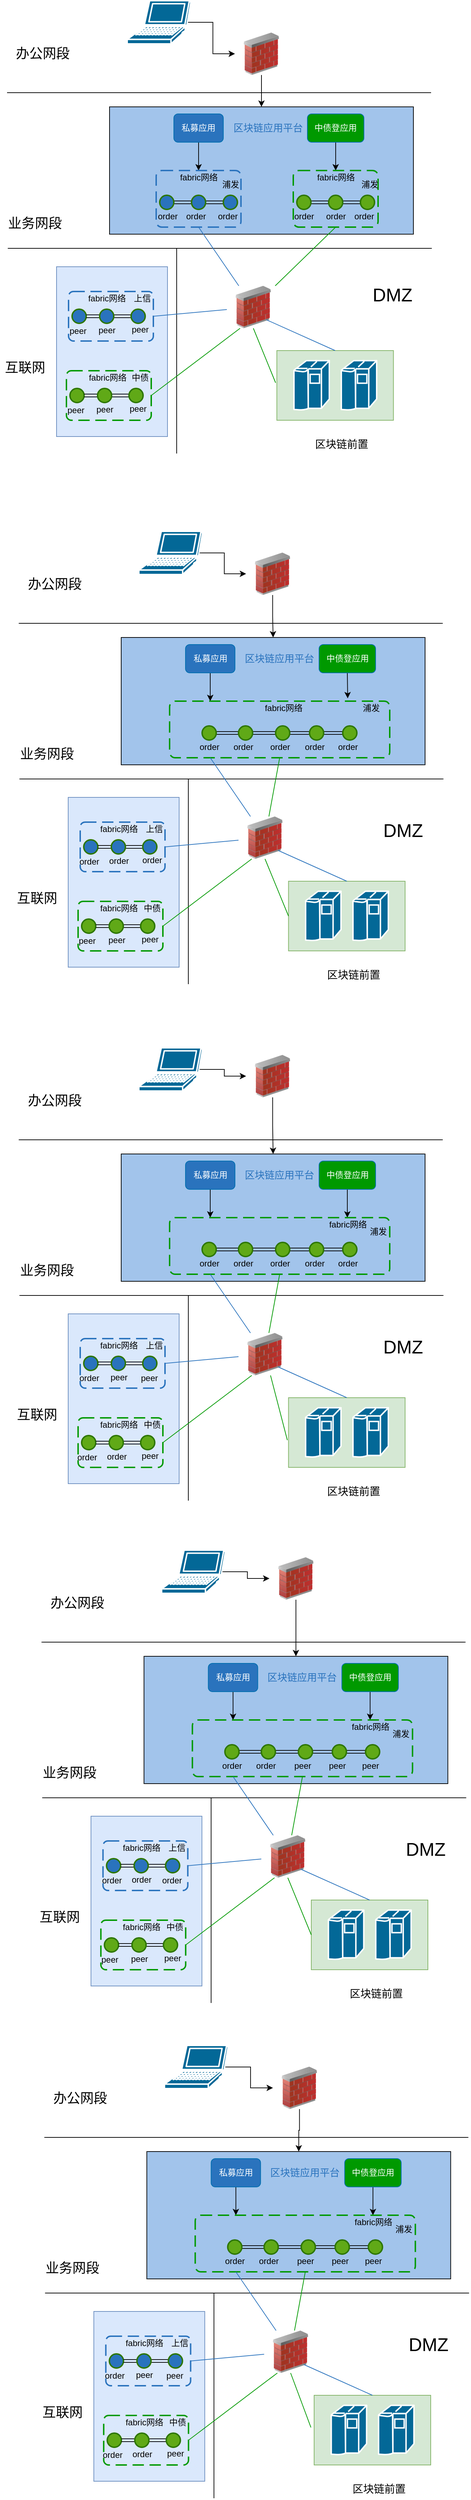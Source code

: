 <mxfile version="14.1.9" type="github"><diagram id="fWQ41ixsn_-MHg3DVFzX" name="Page-1"><mxGraphModel dx="1673" dy="927" grid="1" gridSize="10" guides="1" tooltips="1" connect="1" arrows="1" fold="1" page="1" pageScale="1" pageWidth="827" pageHeight="6000" math="0" shadow="0"><root><mxCell id="0"/><mxCell id="1" parent="0"/><mxCell id="-PHtrwwg9-ECalAv1tBY-150" value="" style="whiteSpace=wrap;html=1;fontSize=15;fillColor=#dae8fc;strokeColor=#6c8ebf;" vertex="1" parent="1"><mxGeometry x="150" y="406" width="157" height="240" as="geometry"/></mxCell><mxCell id="-PHtrwwg9-ECalAv1tBY-146" value="" style="whiteSpace=wrap;html=1;fontSize=19;fillColor=#d5e8d4;strokeColor=#82b366;" vertex="1" parent="1"><mxGeometry x="461.75" y="524.5" width="165" height="98.5" as="geometry"/></mxCell><mxCell id="0eDmDIjOWBHYxuThT7Zu-2" value="" style="whiteSpace=wrap;html=1;fillColor=#A2C4EB;" parent="1" vertex="1"><mxGeometry x="225" y="180" width="430" height="180" as="geometry"/></mxCell><mxCell id="8kM-RfW2gDSPi0M0tcjr-1" value="区块链应用平台&lt;br style=&quot;font-size: 14px;&quot;&gt;" style="text;html=1;resizable=0;autosize=1;align=center;verticalAlign=middle;points=[];fillColor=none;strokeColor=none;rounded=0;fontColor=#2A73BD;fontSize=14;" parent="1" vertex="1"><mxGeometry x="393.5" y="200" width="110" height="20" as="geometry"/></mxCell><mxCell id="qg2TMFH575JFQtMO2cEW-23" style="edgeStyle=orthogonalEdgeStyle;rounded=0;orthogonalLoop=1;jettySize=auto;html=1;exitX=0.5;exitY=1;exitDx=0;exitDy=0;entryX=0.5;entryY=0;entryDx=0;entryDy=0;" parent="1" source="8kM-RfW2gDSPi0M0tcjr-2" target="8kM-RfW2gDSPi0M0tcjr-5" edge="1"><mxGeometry relative="1" as="geometry"/></mxCell><mxCell id="8kM-RfW2gDSPi0M0tcjr-2" value="私募应用" style="rounded=1;whiteSpace=wrap;html=1;fontColor=#ffffff;strokeColor=#006EAF;fillColor=#2A73BD;" parent="1" vertex="1"><mxGeometry x="316" y="190" width="70" height="40" as="geometry"/></mxCell><mxCell id="qg2TMFH575JFQtMO2cEW-24" style="edgeStyle=orthogonalEdgeStyle;rounded=0;orthogonalLoop=1;jettySize=auto;html=1;exitX=0.5;exitY=1;exitDx=0;exitDy=0;" parent="1" source="8kM-RfW2gDSPi0M0tcjr-3" target="qzB3rU1nFHjKvM0NbiP9-9" edge="1"><mxGeometry relative="1" as="geometry"/></mxCell><mxCell id="8kM-RfW2gDSPi0M0tcjr-3" value="中债登应用" style="rounded=1;whiteSpace=wrap;html=1;fontColor=#ffffff;strokeColor=#006EAF;fillColor=#009900;" parent="1" vertex="1"><mxGeometry x="505" y="190" width="80" height="40" as="geometry"/></mxCell><mxCell id="8kM-RfW2gDSPi0M0tcjr-5" value="" style="rounded=1;arcSize=10;dashed=1;fillColor=none;gradientColor=none;dashPattern=8 4;strokeWidth=2;fontColor=#2A73BD;strokeColor=#2A73BD;" parent="1" vertex="1"><mxGeometry x="291" y="270" width="120" height="80" as="geometry"/></mxCell><mxCell id="qzB3rU1nFHjKvM0NbiP9-1" value="fabric网络" style="text;html=1;resizable=0;autosize=1;align=center;verticalAlign=middle;points=[];fillColor=none;strokeColor=none;rounded=0;" parent="1" vertex="1"><mxGeometry x="316" y="270" width="70" height="20" as="geometry"/></mxCell><mxCell id="UwF97AdqwWx9CuCHVwBy-2" style="edgeStyle=orthogonalEdgeStyle;rounded=0;orthogonalLoop=1;jettySize=auto;html=1;exitX=1;exitY=0.5;exitDx=0;exitDy=0;exitPerimeter=0;entryX=0;entryY=0.5;entryDx=0;entryDy=0;entryPerimeter=0;shape=link;" parent="1" source="qzB3rU1nFHjKvM0NbiP9-2" target="qzB3rU1nFHjKvM0NbiP9-3" edge="1"><mxGeometry relative="1" as="geometry"/></mxCell><mxCell id="qzB3rU1nFHjKvM0NbiP9-2" value="" style="strokeWidth=2;html=1;shape=mxgraph.flowchart.start_2;whiteSpace=wrap;fontColor=#ffffff;strokeColor=#2D7600;fillColor=#2A73BD;" parent="1" vertex="1"><mxGeometry x="296" y="305" width="20" height="20" as="geometry"/></mxCell><mxCell id="yrsd0BzBeHcmRxJf0pob-26" style="edgeStyle=orthogonalEdgeStyle;shape=link;rounded=0;orthogonalLoop=1;jettySize=auto;html=1;exitX=1;exitY=0.5;exitDx=0;exitDy=0;exitPerimeter=0;entryX=0;entryY=0.5;entryDx=0;entryDy=0;entryPerimeter=0;" parent="1" source="qzB3rU1nFHjKvM0NbiP9-3" target="qzB3rU1nFHjKvM0NbiP9-4" edge="1"><mxGeometry relative="1" as="geometry"/></mxCell><mxCell id="qzB3rU1nFHjKvM0NbiP9-3" value="" style="strokeWidth=2;html=1;shape=mxgraph.flowchart.start_2;whiteSpace=wrap;fontColor=#ffffff;strokeColor=#2D7600;fillColor=#2A73BD;" parent="1" vertex="1"><mxGeometry x="341" y="305" width="20" height="20" as="geometry"/></mxCell><mxCell id="qzB3rU1nFHjKvM0NbiP9-4" value="" style="strokeWidth=2;html=1;shape=mxgraph.flowchart.start_2;whiteSpace=wrap;fontColor=#ffffff;strokeColor=#2D7600;fillColor=#2A73BD;" parent="1" vertex="1"><mxGeometry x="386" y="305" width="20" height="20" as="geometry"/></mxCell><mxCell id="qzB3rU1nFHjKvM0NbiP9-5" value="order" style="text;html=1;resizable=0;autosize=1;align=center;verticalAlign=middle;points=[];fillColor=none;strokeColor=none;rounded=0;fontColor=#000000;" parent="1" vertex="1"><mxGeometry x="286.5" y="325" width="40" height="20" as="geometry"/></mxCell><mxCell id="qzB3rU1nFHjKvM0NbiP9-6" value="order" style="text;html=1;resizable=0;autosize=1;align=center;verticalAlign=middle;points=[];fillColor=none;strokeColor=none;rounded=0;fontColor=#000000;" parent="1" vertex="1"><mxGeometry x="326.5" y="325" width="40" height="20" as="geometry"/></mxCell><mxCell id="qzB3rU1nFHjKvM0NbiP9-7" value="order" style="text;html=1;resizable=0;autosize=1;align=center;verticalAlign=middle;points=[];fillColor=none;strokeColor=none;rounded=0;fontColor=#000000;" parent="1" vertex="1"><mxGeometry x="372" y="325" width="40" height="20" as="geometry"/></mxCell><mxCell id="qzB3rU1nFHjKvM0NbiP9-8" value="" style="rounded=1;arcSize=10;dashed=1;fillColor=none;gradientColor=none;dashPattern=8 4;strokeWidth=2;fontColor=#2A73BD;strokeColor=#009900;" parent="1" vertex="1"><mxGeometry x="485" y="270" width="120" height="80" as="geometry"/></mxCell><mxCell id="qzB3rU1nFHjKvM0NbiP9-9" value="fabric网络" style="text;html=1;resizable=0;autosize=1;align=center;verticalAlign=middle;points=[];fillColor=none;strokeColor=none;rounded=0;" parent="1" vertex="1"><mxGeometry x="510" y="270" width="70" height="20" as="geometry"/></mxCell><mxCell id="UwF97AdqwWx9CuCHVwBy-4" style="edgeStyle=orthogonalEdgeStyle;shape=link;rounded=0;orthogonalLoop=1;jettySize=auto;html=1;exitX=1;exitY=0.5;exitDx=0;exitDy=0;exitPerimeter=0;entryX=0;entryY=0.5;entryDx=0;entryDy=0;entryPerimeter=0;" parent="1" source="qzB3rU1nFHjKvM0NbiP9-10" target="qzB3rU1nFHjKvM0NbiP9-11" edge="1"><mxGeometry relative="1" as="geometry"/></mxCell><mxCell id="qzB3rU1nFHjKvM0NbiP9-10" value="" style="strokeWidth=2;html=1;shape=mxgraph.flowchart.start_2;whiteSpace=wrap;fillColor=#60a917;fontColor=#ffffff;strokeColor=#2D7600;" parent="1" vertex="1"><mxGeometry x="490" y="305" width="20" height="20" as="geometry"/></mxCell><mxCell id="UwF97AdqwWx9CuCHVwBy-5" style="edgeStyle=orthogonalEdgeStyle;shape=link;rounded=0;orthogonalLoop=1;jettySize=auto;html=1;exitX=1;exitY=0.5;exitDx=0;exitDy=0;exitPerimeter=0;entryX=0;entryY=0.5;entryDx=0;entryDy=0;entryPerimeter=0;" parent="1" source="qzB3rU1nFHjKvM0NbiP9-11" target="qzB3rU1nFHjKvM0NbiP9-12" edge="1"><mxGeometry relative="1" as="geometry"/></mxCell><mxCell id="qzB3rU1nFHjKvM0NbiP9-11" value="" style="strokeWidth=2;html=1;shape=mxgraph.flowchart.start_2;whiteSpace=wrap;fillColor=#60a917;fontColor=#ffffff;strokeColor=#2D7600;" parent="1" vertex="1"><mxGeometry x="535" y="305" width="20" height="20" as="geometry"/></mxCell><mxCell id="qzB3rU1nFHjKvM0NbiP9-12" value="" style="strokeWidth=2;html=1;shape=mxgraph.flowchart.start_2;whiteSpace=wrap;fillColor=#60a917;fontColor=#ffffff;strokeColor=#2D7600;" parent="1" vertex="1"><mxGeometry x="580" y="305" width="20" height="20" as="geometry"/></mxCell><mxCell id="qzB3rU1nFHjKvM0NbiP9-13" value="order" style="text;html=1;resizable=0;autosize=1;align=center;verticalAlign=middle;points=[];fillColor=none;strokeColor=none;rounded=0;fontColor=#000000;" parent="1" vertex="1"><mxGeometry x="480" y="325" width="40" height="20" as="geometry"/></mxCell><mxCell id="qzB3rU1nFHjKvM0NbiP9-14" value="order" style="text;html=1;resizable=0;autosize=1;align=center;verticalAlign=middle;points=[];fillColor=none;strokeColor=none;rounded=0;fontColor=#000000;" parent="1" vertex="1"><mxGeometry x="525" y="325" width="40" height="20" as="geometry"/></mxCell><mxCell id="qzB3rU1nFHjKvM0NbiP9-15" value="order" style="text;html=1;resizable=0;autosize=1;align=center;verticalAlign=middle;points=[];fillColor=none;strokeColor=none;rounded=0;fontColor=#000000;" parent="1" vertex="1"><mxGeometry x="565" y="325" width="40" height="20" as="geometry"/></mxCell><mxCell id="qg2TMFH575JFQtMO2cEW-2" value="浦发" style="text;html=1;resizable=0;autosize=1;align=center;verticalAlign=middle;points=[];fillColor=none;strokeColor=none;rounded=0;" parent="1" vertex="1"><mxGeometry x="376" y="280" width="40" height="20" as="geometry"/></mxCell><mxCell id="qg2TMFH575JFQtMO2cEW-3" value="浦发" style="text;html=1;resizable=0;autosize=1;align=center;verticalAlign=middle;points=[];fillColor=none;strokeColor=none;rounded=0;" parent="1" vertex="1"><mxGeometry x="573" y="280" width="40" height="20" as="geometry"/></mxCell><mxCell id="qg2TMFH575JFQtMO2cEW-14" value="" style="rounded=1;arcSize=10;dashed=1;fillColor=none;gradientColor=none;dashPattern=8 4;strokeWidth=2;fontColor=#2A73BD;strokeColor=#2A73BD;" parent="1" vertex="1"><mxGeometry x="167" y="441" width="120" height="70" as="geometry"/></mxCell><mxCell id="qg2TMFH575JFQtMO2cEW-15" value="fabric网络" style="text;html=1;resizable=0;autosize=1;align=center;verticalAlign=middle;points=[];fillColor=none;strokeColor=none;rounded=0;" parent="1" vertex="1"><mxGeometry x="186" y="441" width="70" height="20" as="geometry"/></mxCell><mxCell id="qg2TMFH575JFQtMO2cEW-16" value="" style="strokeWidth=2;html=1;shape=mxgraph.flowchart.start_2;whiteSpace=wrap;fontColor=#ffffff;strokeColor=#2D7600;fillColor=#2A73BD;" parent="1" vertex="1"><mxGeometry x="172" y="466" width="20" height="20" as="geometry"/></mxCell><mxCell id="UwF97AdqwWx9CuCHVwBy-8" style="edgeStyle=orthogonalEdgeStyle;shape=link;rounded=0;orthogonalLoop=1;jettySize=auto;html=1;exitX=0;exitY=0.5;exitDx=0;exitDy=0;exitPerimeter=0;entryX=1;entryY=0.5;entryDx=0;entryDy=0;entryPerimeter=0;" parent="1" source="qg2TMFH575JFQtMO2cEW-17" target="qg2TMFH575JFQtMO2cEW-16" edge="1"><mxGeometry relative="1" as="geometry"/></mxCell><mxCell id="UwF97AdqwWx9CuCHVwBy-9" style="edgeStyle=orthogonalEdgeStyle;shape=link;rounded=0;orthogonalLoop=1;jettySize=auto;html=1;exitX=1;exitY=0.5;exitDx=0;exitDy=0;exitPerimeter=0;entryX=0;entryY=0.5;entryDx=0;entryDy=0;entryPerimeter=0;" parent="1" source="qg2TMFH575JFQtMO2cEW-17" target="qg2TMFH575JFQtMO2cEW-18" edge="1"><mxGeometry relative="1" as="geometry"/></mxCell><mxCell id="qg2TMFH575JFQtMO2cEW-17" value="" style="strokeWidth=2;html=1;shape=mxgraph.flowchart.start_2;whiteSpace=wrap;fontColor=#ffffff;strokeColor=#2D7600;fillColor=#2A73BD;" parent="1" vertex="1"><mxGeometry x="211" y="466" width="20" height="20" as="geometry"/></mxCell><mxCell id="qg2TMFH575JFQtMO2cEW-18" value="" style="strokeWidth=2;html=1;shape=mxgraph.flowchart.start_2;whiteSpace=wrap;fontColor=#ffffff;strokeColor=#2D7600;fillColor=#2A73BD;" parent="1" vertex="1"><mxGeometry x="255.5" y="466" width="20" height="20" as="geometry"/></mxCell><mxCell id="qg2TMFH575JFQtMO2cEW-19" value="peer" style="text;html=1;resizable=0;autosize=1;align=center;verticalAlign=middle;points=[];fillColor=none;strokeColor=none;rounded=0;fontColor=#000000;" parent="1" vertex="1"><mxGeometry x="159.5" y="487" width="40" height="20" as="geometry"/></mxCell><mxCell id="qg2TMFH575JFQtMO2cEW-20" value="peer" style="text;html=1;resizable=0;autosize=1;align=center;verticalAlign=middle;points=[];fillColor=none;strokeColor=none;rounded=0;fontColor=#000000;" parent="1" vertex="1"><mxGeometry x="201" y="486" width="40" height="20" as="geometry"/></mxCell><mxCell id="qg2TMFH575JFQtMO2cEW-21" value="peer" style="text;html=1;resizable=0;autosize=1;align=center;verticalAlign=middle;points=[];fillColor=none;strokeColor=none;rounded=0;fontColor=#000000;" parent="1" vertex="1"><mxGeometry x="248" y="485" width="40" height="20" as="geometry"/></mxCell><mxCell id="qg2TMFH575JFQtMO2cEW-22" value="上信" style="text;html=1;resizable=0;autosize=1;align=center;verticalAlign=middle;points=[];fillColor=none;strokeColor=none;rounded=0;" parent="1" vertex="1"><mxGeometry x="251" y="441" width="40" height="20" as="geometry"/></mxCell><mxCell id="-PHtrwwg9-ECalAv1tBY-117" value="业务网段" style="text;html=1;resizable=0;autosize=1;align=center;verticalAlign=middle;points=[];fillColor=none;strokeColor=none;rounded=0;fontSize=19;" vertex="1" parent="1"><mxGeometry x="74" y="330" width="90" height="30" as="geometry"/></mxCell><mxCell id="-PHtrwwg9-ECalAv1tBY-119" value="" style="endArrow=none;html=1;fontSize=19;fontColor=#000000;" edge="1" parent="1"><mxGeometry width="50" height="50" relative="1" as="geometry"><mxPoint x="81" y="380" as="sourcePoint"/><mxPoint x="681" y="380" as="targetPoint"/></mxGeometry></mxCell><mxCell id="-PHtrwwg9-ECalAv1tBY-122" value="" style="rounded=1;arcSize=10;dashed=1;fillColor=none;gradientColor=none;dashPattern=8 4;strokeWidth=2;fontColor=#2A73BD;strokeColor=#009900;" vertex="1" parent="1"><mxGeometry x="164" y="553" width="120" height="70" as="geometry"/></mxCell><mxCell id="-PHtrwwg9-ECalAv1tBY-123" value="fabric网络" style="text;html=1;resizable=0;autosize=1;align=center;verticalAlign=middle;points=[];fillColor=none;strokeColor=none;rounded=0;" vertex="1" parent="1"><mxGeometry x="186.5" y="553" width="70" height="20" as="geometry"/></mxCell><mxCell id="-PHtrwwg9-ECalAv1tBY-124" value="" style="strokeWidth=2;html=1;shape=mxgraph.flowchart.start_2;whiteSpace=wrap;fillColor=#60a917;fontColor=#ffffff;strokeColor=#2D7600;" vertex="1" parent="1"><mxGeometry x="169" y="578" width="20" height="20" as="geometry"/></mxCell><mxCell id="-PHtrwwg9-ECalAv1tBY-125" style="edgeStyle=orthogonalEdgeStyle;shape=link;rounded=0;orthogonalLoop=1;jettySize=auto;html=1;exitX=0;exitY=0.5;exitDx=0;exitDy=0;exitPerimeter=0;entryX=1;entryY=0.5;entryDx=0;entryDy=0;entryPerimeter=0;" edge="1" parent="1" source="-PHtrwwg9-ECalAv1tBY-127" target="-PHtrwwg9-ECalAv1tBY-124"><mxGeometry relative="1" as="geometry"/></mxCell><mxCell id="-PHtrwwg9-ECalAv1tBY-126" style="edgeStyle=orthogonalEdgeStyle;shape=link;rounded=0;orthogonalLoop=1;jettySize=auto;html=1;exitX=1;exitY=0.5;exitDx=0;exitDy=0;exitPerimeter=0;entryX=0;entryY=0.5;entryDx=0;entryDy=0;entryPerimeter=0;" edge="1" parent="1" source="-PHtrwwg9-ECalAv1tBY-127" target="-PHtrwwg9-ECalAv1tBY-128"><mxGeometry relative="1" as="geometry"/></mxCell><mxCell id="-PHtrwwg9-ECalAv1tBY-127" value="" style="strokeWidth=2;html=1;shape=mxgraph.flowchart.start_2;whiteSpace=wrap;fillColor=#60a917;fontColor=#ffffff;strokeColor=#2D7600;" vertex="1" parent="1"><mxGeometry x="208" y="578" width="20" height="20" as="geometry"/></mxCell><mxCell id="-PHtrwwg9-ECalAv1tBY-128" value="" style="strokeWidth=2;html=1;shape=mxgraph.flowchart.start_2;whiteSpace=wrap;fillColor=#60a917;fontColor=#ffffff;strokeColor=#2D7600;" vertex="1" parent="1"><mxGeometry x="252.5" y="578" width="20" height="20" as="geometry"/></mxCell><mxCell id="-PHtrwwg9-ECalAv1tBY-129" value="peer" style="text;html=1;resizable=0;autosize=1;align=center;verticalAlign=middle;points=[];fillColor=none;strokeColor=none;rounded=0;fontColor=#000000;" vertex="1" parent="1"><mxGeometry x="156.5" y="599" width="40" height="20" as="geometry"/></mxCell><mxCell id="-PHtrwwg9-ECalAv1tBY-130" value="peer" style="text;html=1;resizable=0;autosize=1;align=center;verticalAlign=middle;points=[];fillColor=none;strokeColor=none;rounded=0;fontColor=#000000;" vertex="1" parent="1"><mxGeometry x="198" y="598" width="40" height="20" as="geometry"/></mxCell><mxCell id="-PHtrwwg9-ECalAv1tBY-131" value="peer" style="text;html=1;resizable=0;autosize=1;align=center;verticalAlign=middle;points=[];fillColor=none;strokeColor=none;rounded=0;fontColor=#000000;" vertex="1" parent="1"><mxGeometry x="245" y="597" width="40" height="20" as="geometry"/></mxCell><mxCell id="-PHtrwwg9-ECalAv1tBY-132" value="中债" style="text;html=1;resizable=0;autosize=1;align=center;verticalAlign=middle;points=[];fillColor=none;strokeColor=none;rounded=0;" vertex="1" parent="1"><mxGeometry x="248" y="553" width="40" height="20" as="geometry"/></mxCell><mxCell id="-PHtrwwg9-ECalAv1tBY-133" value="互联网" style="text;html=1;resizable=0;autosize=1;align=center;verticalAlign=middle;points=[];fillColor=none;strokeColor=none;rounded=0;fontSize=19;" vertex="1" parent="1"><mxGeometry x="70" y="534" width="70" height="30" as="geometry"/></mxCell><mxCell id="-PHtrwwg9-ECalAv1tBY-134" value="" style="image;html=1;image=img/lib/clip_art/networking/Firewall_02_128x128.png;fontSize=19;fontColor=#000000;" vertex="1" parent="1"><mxGeometry x="391" y="433" width="75" height="60" as="geometry"/></mxCell><mxCell id="-PHtrwwg9-ECalAv1tBY-136" value="" style="endArrow=none;html=1;fontSize=19;fontColor=#000000;" edge="1" parent="1"><mxGeometry width="50" height="50" relative="1" as="geometry"><mxPoint x="80" y="160" as="sourcePoint"/><mxPoint x="680" y="160" as="targetPoint"/></mxGeometry></mxCell><mxCell id="-PHtrwwg9-ECalAv1tBY-137" value="办公网段" style="text;html=1;resizable=0;autosize=1;align=center;verticalAlign=middle;points=[];fillColor=none;strokeColor=none;rounded=0;fontSize=19;" vertex="1" parent="1"><mxGeometry x="85" y="90" width="90" height="30" as="geometry"/></mxCell><mxCell id="-PHtrwwg9-ECalAv1tBY-142" style="edgeStyle=orthogonalEdgeStyle;rounded=0;orthogonalLoop=1;jettySize=auto;html=1;exitX=0.95;exitY=0.5;exitDx=0;exitDy=0;exitPerimeter=0;fontSize=19;fontColor=#000000;" edge="1" parent="1" source="-PHtrwwg9-ECalAv1tBY-138" target="-PHtrwwg9-ECalAv1tBY-139"><mxGeometry relative="1" as="geometry"/></mxCell><mxCell id="-PHtrwwg9-ECalAv1tBY-138" value="" style="shape=mxgraph.cisco.computers_and_peripherals.laptop;html=1;pointerEvents=1;dashed=0;fillColor=#036897;strokeColor=#ffffff;strokeWidth=2;verticalLabelPosition=bottom;verticalAlign=top;align=center;outlineConnect=0;fontSize=19;fontColor=#000000;" vertex="1" parent="1"><mxGeometry x="250" y="30" width="90" height="61" as="geometry"/></mxCell><mxCell id="-PHtrwwg9-ECalAv1tBY-143" style="edgeStyle=orthogonalEdgeStyle;rounded=0;orthogonalLoop=1;jettySize=auto;html=1;entryX=0.5;entryY=0;entryDx=0;entryDy=0;fontSize=19;fontColor=#000000;" edge="1" parent="1" source="-PHtrwwg9-ECalAv1tBY-139" target="0eDmDIjOWBHYxuThT7Zu-2"><mxGeometry relative="1" as="geometry"/></mxCell><mxCell id="-PHtrwwg9-ECalAv1tBY-139" value="" style="image;html=1;image=img/lib/clip_art/networking/Firewall_02_128x128.png;fontSize=19;fontColor=#000000;" vertex="1" parent="1"><mxGeometry x="402.5" y="75" width="75" height="60" as="geometry"/></mxCell><mxCell id="-PHtrwwg9-ECalAv1tBY-144" value="" style="shape=mxgraph.cisco.computers_and_peripherals.ibm_mainframe;html=1;pointerEvents=1;dashed=0;fillColor=#036897;strokeColor=#ffffff;strokeWidth=2;verticalLabelPosition=bottom;verticalAlign=top;align=center;outlineConnect=0;fontSize=19;fontColor=#000000;" vertex="1" parent="1"><mxGeometry x="486" y="538.75" width="50" height="70" as="geometry"/></mxCell><mxCell id="-PHtrwwg9-ECalAv1tBY-145" value="&lt;blockquote style=&quot;margin: 0 0 0 40px ; border: none ; padding: 0px&quot;&gt;&lt;div style=&quot;text-align: justify&quot;&gt;&lt;br&gt;&lt;/div&gt;&lt;/blockquote&gt;" style="shape=mxgraph.cisco.computers_and_peripherals.ibm_mainframe;html=1;pointerEvents=1;dashed=0;fillColor=#036897;strokeColor=#ffffff;strokeWidth=2;verticalLabelPosition=bottom;verticalAlign=top;align=right;outlineConnect=0;fontSize=19;fontColor=#000000;" vertex="1" parent="1"><mxGeometry x="553" y="538.75" width="50" height="70" as="geometry"/></mxCell><mxCell id="-PHtrwwg9-ECalAv1tBY-147" value="" style="endArrow=none;html=1;fontSize=19;fontColor=#000000;" edge="1" parent="1"><mxGeometry width="50" height="50" relative="1" as="geometry"><mxPoint x="320" y="670" as="sourcePoint"/><mxPoint x="320" y="380" as="targetPoint"/></mxGeometry></mxCell><mxCell id="-PHtrwwg9-ECalAv1tBY-148" value="DMZ" style="text;html=1;resizable=0;autosize=1;align=center;verticalAlign=middle;points=[];fillColor=none;strokeColor=none;rounded=0;fontSize=26;" vertex="1" parent="1"><mxGeometry x="590" y="426" width="70" height="40" as="geometry"/></mxCell><mxCell id="-PHtrwwg9-ECalAv1tBY-149" value="区块链前置" style="text;html=1;resizable=0;autosize=1;align=center;verticalAlign=middle;points=[];fillColor=none;strokeColor=none;rounded=0;fontSize=15;" vertex="1" parent="1"><mxGeometry x="508" y="646" width="90" height="20" as="geometry"/></mxCell><mxCell id="-PHtrwwg9-ECalAv1tBY-153" value="" style="endArrow=none;html=1;fontSize=15;fontColor=#000000;strokeColor=#2A73BD;exitX=1;exitY=0.5;exitDx=0;exitDy=0;" edge="1" parent="1" source="qg2TMFH575JFQtMO2cEW-14" target="-PHtrwwg9-ECalAv1tBY-134"><mxGeometry width="50" height="50" relative="1" as="geometry"><mxPoint x="340" y="510" as="sourcePoint"/><mxPoint x="390" y="460" as="targetPoint"/></mxGeometry></mxCell><mxCell id="-PHtrwwg9-ECalAv1tBY-154" value="" style="endArrow=none;html=1;fontSize=15;fontColor=#000000;entryX=0.5;entryY=1;entryDx=0;entryDy=0;strokeColor=#2A73BD;" edge="1" parent="1" source="-PHtrwwg9-ECalAv1tBY-134" target="8kM-RfW2gDSPi0M0tcjr-5"><mxGeometry width="50" height="50" relative="1" as="geometry"><mxPoint x="470" y="480" as="sourcePoint"/><mxPoint x="520" y="430" as="targetPoint"/></mxGeometry></mxCell><mxCell id="-PHtrwwg9-ECalAv1tBY-155" value="" style="endArrow=none;html=1;fontSize=15;fontColor=#000000;entryX=0.5;entryY=1;entryDx=0;entryDy=0;strokeColor=#009900;" edge="1" parent="1" source="-PHtrwwg9-ECalAv1tBY-134" target="qzB3rU1nFHjKvM0NbiP9-8"><mxGeometry width="50" height="50" relative="1" as="geometry"><mxPoint x="500" y="460" as="sourcePoint"/><mxPoint x="550" y="410" as="targetPoint"/></mxGeometry></mxCell><mxCell id="-PHtrwwg9-ECalAv1tBY-156" value="" style="endArrow=none;html=1;fontSize=15;fontColor=#000000;entryX=0.25;entryY=1;entryDx=0;entryDy=0;strokeColor=#009900;exitX=1;exitY=0.5;exitDx=0;exitDy=0;" edge="1" parent="1" source="-PHtrwwg9-ECalAv1tBY-122" target="-PHtrwwg9-ECalAv1tBY-134"><mxGeometry width="50" height="50" relative="1" as="geometry"><mxPoint x="469.429" y="443" as="sourcePoint"/><mxPoint x="555" y="360" as="targetPoint"/></mxGeometry></mxCell><mxCell id="-PHtrwwg9-ECalAv1tBY-157" value="" style="endArrow=none;html=1;fontSize=15;fontColor=#000000;entryX=0.5;entryY=1;entryDx=0;entryDy=0;strokeColor=#2A73BD;exitX=0.5;exitY=0;exitDx=0;exitDy=0;" edge="1" parent="1" source="-PHtrwwg9-ECalAv1tBY-146"><mxGeometry width="50" height="50" relative="1" as="geometry"><mxPoint x="504.005" y="564" as="sourcePoint"/><mxPoint x="447.08" y="481" as="targetPoint"/></mxGeometry></mxCell><mxCell id="-PHtrwwg9-ECalAv1tBY-158" value="" style="whiteSpace=wrap;html=1;fontSize=15;fillColor=#dae8fc;strokeColor=#6c8ebf;" vertex="1" parent="1"><mxGeometry x="166.5" y="1156" width="157" height="240" as="geometry"/></mxCell><mxCell id="-PHtrwwg9-ECalAv1tBY-159" value="" style="whiteSpace=wrap;html=1;fontSize=19;fillColor=#d5e8d4;strokeColor=#82b366;" vertex="1" parent="1"><mxGeometry x="478.25" y="1274.5" width="165" height="98.5" as="geometry"/></mxCell><mxCell id="-PHtrwwg9-ECalAv1tBY-160" value="" style="whiteSpace=wrap;html=1;fillColor=#A2C4EB;" vertex="1" parent="1"><mxGeometry x="241.5" y="930" width="430" height="180" as="geometry"/></mxCell><mxCell id="-PHtrwwg9-ECalAv1tBY-161" value="区块链应用平台&lt;br style=&quot;font-size: 14px;&quot;&gt;" style="text;html=1;resizable=0;autosize=1;align=center;verticalAlign=middle;points=[];fillColor=none;strokeColor=none;rounded=0;fontColor=#2A73BD;fontSize=14;" vertex="1" parent="1"><mxGeometry x="410" y="950" width="110" height="20" as="geometry"/></mxCell><mxCell id="-PHtrwwg9-ECalAv1tBY-162" style="edgeStyle=orthogonalEdgeStyle;rounded=0;orthogonalLoop=1;jettySize=auto;html=1;exitX=0.5;exitY=1;exitDx=0;exitDy=0;entryX=0.5;entryY=0;entryDx=0;entryDy=0;" edge="1" parent="1" source="-PHtrwwg9-ECalAv1tBY-163"><mxGeometry relative="1" as="geometry"><mxPoint x="367.5" y="1020" as="targetPoint"/></mxGeometry></mxCell><mxCell id="-PHtrwwg9-ECalAv1tBY-163" value="私募应用" style="rounded=1;whiteSpace=wrap;html=1;fontColor=#ffffff;strokeColor=#006EAF;fillColor=#2A73BD;" vertex="1" parent="1"><mxGeometry x="332.5" y="940" width="70" height="40" as="geometry"/></mxCell><mxCell id="-PHtrwwg9-ECalAv1tBY-446" style="edgeStyle=orthogonalEdgeStyle;rounded=0;orthogonalLoop=1;jettySize=auto;html=1;exitX=0.5;exitY=1;exitDx=0;exitDy=0;entryX=0.809;entryY=-0.05;entryDx=0;entryDy=0;entryPerimeter=0;strokeColor=#000000;fontSize=14;fontColor=#000000;" edge="1" parent="1" source="-PHtrwwg9-ECalAv1tBY-165" target="-PHtrwwg9-ECalAv1tBY-176"><mxGeometry relative="1" as="geometry"/></mxCell><mxCell id="-PHtrwwg9-ECalAv1tBY-165" value="中债登应用" style="rounded=1;whiteSpace=wrap;html=1;fontColor=#ffffff;strokeColor=#006EAF;fillColor=#009900;" vertex="1" parent="1"><mxGeometry x="521.5" y="940" width="80" height="40" as="geometry"/></mxCell><mxCell id="-PHtrwwg9-ECalAv1tBY-176" value="" style="rounded=1;arcSize=10;dashed=1;fillColor=none;gradientColor=none;dashPattern=8 4;strokeWidth=2;fontColor=#2A73BD;strokeColor=#009900;" vertex="1" parent="1"><mxGeometry x="310" y="1020" width="311.5" height="80" as="geometry"/></mxCell><mxCell id="-PHtrwwg9-ECalAv1tBY-177" value="fabric网络" style="text;html=1;resizable=0;autosize=1;align=center;verticalAlign=middle;points=[];fillColor=none;strokeColor=none;rounded=0;" vertex="1" parent="1"><mxGeometry x="435.5" y="1020" width="70" height="20" as="geometry"/></mxCell><mxCell id="-PHtrwwg9-ECalAv1tBY-178" style="edgeStyle=orthogonalEdgeStyle;shape=link;rounded=0;orthogonalLoop=1;jettySize=auto;html=1;exitX=1;exitY=0.5;exitDx=0;exitDy=0;exitPerimeter=0;entryX=0;entryY=0.5;entryDx=0;entryDy=0;entryPerimeter=0;" edge="1" parent="1" source="-PHtrwwg9-ECalAv1tBY-179" target="-PHtrwwg9-ECalAv1tBY-181"><mxGeometry relative="1" as="geometry"/></mxCell><mxCell id="-PHtrwwg9-ECalAv1tBY-179" value="" style="strokeWidth=2;html=1;shape=mxgraph.flowchart.start_2;whiteSpace=wrap;fillColor=#60a917;fontColor=#ffffff;strokeColor=#2D7600;" vertex="1" parent="1"><mxGeometry x="356" y="1055" width="20" height="20" as="geometry"/></mxCell><mxCell id="-PHtrwwg9-ECalAv1tBY-180" style="edgeStyle=orthogonalEdgeStyle;shape=link;rounded=0;orthogonalLoop=1;jettySize=auto;html=1;exitX=1;exitY=0.5;exitDx=0;exitDy=0;exitPerimeter=0;entryX=0;entryY=0.5;entryDx=0;entryDy=0;entryPerimeter=0;" edge="1" parent="1" source="-PHtrwwg9-ECalAv1tBY-181" target="-PHtrwwg9-ECalAv1tBY-182"><mxGeometry relative="1" as="geometry"/></mxCell><mxCell id="-PHtrwwg9-ECalAv1tBY-181" value="" style="strokeWidth=2;html=1;shape=mxgraph.flowchart.start_2;whiteSpace=wrap;fillColor=#60a917;fontColor=#ffffff;strokeColor=#2D7600;" vertex="1" parent="1"><mxGeometry x="407.5" y="1055" width="20" height="20" as="geometry"/></mxCell><mxCell id="-PHtrwwg9-ECalAv1tBY-236" style="edgeStyle=orthogonalEdgeStyle;shape=link;rounded=0;orthogonalLoop=1;jettySize=auto;html=1;exitX=1;exitY=0.5;exitDx=0;exitDy=0;exitPerimeter=0;entryX=0;entryY=0.5;entryDx=0;entryDy=0;entryPerimeter=0;fontSize=14;" edge="1" parent="1" source="-PHtrwwg9-ECalAv1tBY-182" target="-PHtrwwg9-ECalAv1tBY-234"><mxGeometry relative="1" as="geometry"/></mxCell><mxCell id="-PHtrwwg9-ECalAv1tBY-182" value="" style="strokeWidth=2;html=1;shape=mxgraph.flowchart.start_2;whiteSpace=wrap;fillColor=#60a917;fontColor=#ffffff;strokeColor=#2D7600;" vertex="1" parent="1"><mxGeometry x="460" y="1055" width="20" height="20" as="geometry"/></mxCell><mxCell id="-PHtrwwg9-ECalAv1tBY-183" value="order" style="text;html=1;resizable=0;autosize=1;align=center;verticalAlign=middle;points=[];fillColor=none;strokeColor=none;rounded=0;fontColor=#000000;" vertex="1" parent="1"><mxGeometry x="346" y="1075" width="40" height="20" as="geometry"/></mxCell><mxCell id="-PHtrwwg9-ECalAv1tBY-184" value="order" style="text;html=1;resizable=0;autosize=1;align=center;verticalAlign=middle;points=[];fillColor=none;strokeColor=none;rounded=0;fontColor=#000000;" vertex="1" parent="1"><mxGeometry x="394" y="1075" width="40" height="20" as="geometry"/></mxCell><mxCell id="-PHtrwwg9-ECalAv1tBY-185" value="order" style="text;html=1;resizable=0;autosize=1;align=center;verticalAlign=middle;points=[];fillColor=none;strokeColor=none;rounded=0;fontColor=#000000;" vertex="1" parent="1"><mxGeometry x="446" y="1075" width="40" height="20" as="geometry"/></mxCell><mxCell id="-PHtrwwg9-ECalAv1tBY-187" value="浦发" style="text;html=1;resizable=0;autosize=1;align=center;verticalAlign=middle;points=[];fillColor=none;strokeColor=none;rounded=0;" vertex="1" parent="1"><mxGeometry x="574.5" y="1020" width="40" height="20" as="geometry"/></mxCell><mxCell id="-PHtrwwg9-ECalAv1tBY-188" value="" style="rounded=1;arcSize=10;dashed=1;fillColor=none;gradientColor=none;dashPattern=8 4;strokeWidth=2;fontColor=#2A73BD;strokeColor=#2A73BD;" vertex="1" parent="1"><mxGeometry x="183.5" y="1191" width="120" height="70" as="geometry"/></mxCell><mxCell id="-PHtrwwg9-ECalAv1tBY-189" value="fabric网络" style="text;html=1;resizable=0;autosize=1;align=center;verticalAlign=middle;points=[];fillColor=none;strokeColor=none;rounded=0;" vertex="1" parent="1"><mxGeometry x="202.5" y="1191" width="70" height="20" as="geometry"/></mxCell><mxCell id="-PHtrwwg9-ECalAv1tBY-190" value="" style="strokeWidth=2;html=1;shape=mxgraph.flowchart.start_2;whiteSpace=wrap;fontColor=#ffffff;strokeColor=#2D7600;fillColor=#2A73BD;" vertex="1" parent="1"><mxGeometry x="188.5" y="1216" width="20" height="20" as="geometry"/></mxCell><mxCell id="-PHtrwwg9-ECalAv1tBY-191" style="edgeStyle=orthogonalEdgeStyle;shape=link;rounded=0;orthogonalLoop=1;jettySize=auto;html=1;exitX=0;exitY=0.5;exitDx=0;exitDy=0;exitPerimeter=0;entryX=1;entryY=0.5;entryDx=0;entryDy=0;entryPerimeter=0;" edge="1" parent="1" source="-PHtrwwg9-ECalAv1tBY-193" target="-PHtrwwg9-ECalAv1tBY-190"><mxGeometry relative="1" as="geometry"/></mxCell><mxCell id="-PHtrwwg9-ECalAv1tBY-192" style="edgeStyle=orthogonalEdgeStyle;shape=link;rounded=0;orthogonalLoop=1;jettySize=auto;html=1;exitX=1;exitY=0.5;exitDx=0;exitDy=0;exitPerimeter=0;entryX=0;entryY=0.5;entryDx=0;entryDy=0;entryPerimeter=0;" edge="1" parent="1" source="-PHtrwwg9-ECalAv1tBY-193" target="-PHtrwwg9-ECalAv1tBY-194"><mxGeometry relative="1" as="geometry"/></mxCell><mxCell id="-PHtrwwg9-ECalAv1tBY-193" value="" style="strokeWidth=2;html=1;shape=mxgraph.flowchart.start_2;whiteSpace=wrap;fontColor=#ffffff;strokeColor=#2D7600;fillColor=#2A73BD;" vertex="1" parent="1"><mxGeometry x="227.5" y="1216" width="20" height="20" as="geometry"/></mxCell><mxCell id="-PHtrwwg9-ECalAv1tBY-194" value="" style="strokeWidth=2;html=1;shape=mxgraph.flowchart.start_2;whiteSpace=wrap;fontColor=#ffffff;strokeColor=#2D7600;fillColor=#2A73BD;" vertex="1" parent="1"><mxGeometry x="272" y="1216" width="20" height="20" as="geometry"/></mxCell><mxCell id="-PHtrwwg9-ECalAv1tBY-195" value="order" style="text;html=1;resizable=0;autosize=1;align=center;verticalAlign=middle;points=[];fillColor=none;strokeColor=none;rounded=0;fontColor=#000000;" vertex="1" parent="1"><mxGeometry x="176" y="1237" width="40" height="20" as="geometry"/></mxCell><mxCell id="-PHtrwwg9-ECalAv1tBY-196" value="order" style="text;html=1;resizable=0;autosize=1;align=center;verticalAlign=middle;points=[];fillColor=none;strokeColor=none;rounded=0;fontColor=#000000;" vertex="1" parent="1"><mxGeometry x="217.5" y="1236" width="40" height="20" as="geometry"/></mxCell><mxCell id="-PHtrwwg9-ECalAv1tBY-197" value="order" style="text;html=1;resizable=0;autosize=1;align=center;verticalAlign=middle;points=[];fillColor=none;strokeColor=none;rounded=0;fontColor=#000000;" vertex="1" parent="1"><mxGeometry x="264.5" y="1235" width="40" height="20" as="geometry"/></mxCell><mxCell id="-PHtrwwg9-ECalAv1tBY-198" value="上信" style="text;html=1;resizable=0;autosize=1;align=center;verticalAlign=middle;points=[];fillColor=none;strokeColor=none;rounded=0;" vertex="1" parent="1"><mxGeometry x="267.5" y="1191" width="40" height="20" as="geometry"/></mxCell><mxCell id="-PHtrwwg9-ECalAv1tBY-199" value="业务网段" style="text;html=1;resizable=0;autosize=1;align=center;verticalAlign=middle;points=[];fillColor=none;strokeColor=none;rounded=0;fontSize=19;" vertex="1" parent="1"><mxGeometry x="90.5" y="1080" width="90" height="30" as="geometry"/></mxCell><mxCell id="-PHtrwwg9-ECalAv1tBY-200" value="" style="endArrow=none;html=1;fontSize=19;fontColor=#000000;" edge="1" parent="1"><mxGeometry width="50" height="50" relative="1" as="geometry"><mxPoint x="97.5" y="1130" as="sourcePoint"/><mxPoint x="697.5" y="1130" as="targetPoint"/></mxGeometry></mxCell><mxCell id="-PHtrwwg9-ECalAv1tBY-201" value="" style="rounded=1;arcSize=10;dashed=1;fillColor=none;gradientColor=none;dashPattern=8 4;strokeWidth=2;fontColor=#2A73BD;strokeColor=#009900;" vertex="1" parent="1"><mxGeometry x="180.5" y="1303" width="120" height="70" as="geometry"/></mxCell><mxCell id="-PHtrwwg9-ECalAv1tBY-202" value="fabric网络" style="text;html=1;resizable=0;autosize=1;align=center;verticalAlign=middle;points=[];fillColor=none;strokeColor=none;rounded=0;" vertex="1" parent="1"><mxGeometry x="203" y="1303" width="70" height="20" as="geometry"/></mxCell><mxCell id="-PHtrwwg9-ECalAv1tBY-203" value="" style="strokeWidth=2;html=1;shape=mxgraph.flowchart.start_2;whiteSpace=wrap;fillColor=#60a917;fontColor=#ffffff;strokeColor=#2D7600;" vertex="1" parent="1"><mxGeometry x="185.5" y="1328" width="20" height="20" as="geometry"/></mxCell><mxCell id="-PHtrwwg9-ECalAv1tBY-204" style="edgeStyle=orthogonalEdgeStyle;shape=link;rounded=0;orthogonalLoop=1;jettySize=auto;html=1;exitX=0;exitY=0.5;exitDx=0;exitDy=0;exitPerimeter=0;entryX=1;entryY=0.5;entryDx=0;entryDy=0;entryPerimeter=0;" edge="1" parent="1" source="-PHtrwwg9-ECalAv1tBY-206" target="-PHtrwwg9-ECalAv1tBY-203"><mxGeometry relative="1" as="geometry"/></mxCell><mxCell id="-PHtrwwg9-ECalAv1tBY-205" style="edgeStyle=orthogonalEdgeStyle;shape=link;rounded=0;orthogonalLoop=1;jettySize=auto;html=1;exitX=1;exitY=0.5;exitDx=0;exitDy=0;exitPerimeter=0;entryX=0;entryY=0.5;entryDx=0;entryDy=0;entryPerimeter=0;" edge="1" parent="1" source="-PHtrwwg9-ECalAv1tBY-206" target="-PHtrwwg9-ECalAv1tBY-207"><mxGeometry relative="1" as="geometry"/></mxCell><mxCell id="-PHtrwwg9-ECalAv1tBY-206" value="" style="strokeWidth=2;html=1;shape=mxgraph.flowchart.start_2;whiteSpace=wrap;fillColor=#60a917;fontColor=#ffffff;strokeColor=#2D7600;" vertex="1" parent="1"><mxGeometry x="224.5" y="1328" width="20" height="20" as="geometry"/></mxCell><mxCell id="-PHtrwwg9-ECalAv1tBY-207" value="" style="strokeWidth=2;html=1;shape=mxgraph.flowchart.start_2;whiteSpace=wrap;fillColor=#60a917;fontColor=#ffffff;strokeColor=#2D7600;" vertex="1" parent="1"><mxGeometry x="269" y="1328" width="20" height="20" as="geometry"/></mxCell><mxCell id="-PHtrwwg9-ECalAv1tBY-208" value="peer" style="text;html=1;resizable=0;autosize=1;align=center;verticalAlign=middle;points=[];fillColor=none;strokeColor=none;rounded=0;fontColor=#000000;" vertex="1" parent="1"><mxGeometry x="173" y="1349" width="40" height="20" as="geometry"/></mxCell><mxCell id="-PHtrwwg9-ECalAv1tBY-209" value="peer" style="text;html=1;resizable=0;autosize=1;align=center;verticalAlign=middle;points=[];fillColor=none;strokeColor=none;rounded=0;fontColor=#000000;" vertex="1" parent="1"><mxGeometry x="214.5" y="1348" width="40" height="20" as="geometry"/></mxCell><mxCell id="-PHtrwwg9-ECalAv1tBY-210" value="peer" style="text;html=1;resizable=0;autosize=1;align=center;verticalAlign=middle;points=[];fillColor=none;strokeColor=none;rounded=0;fontColor=#000000;" vertex="1" parent="1"><mxGeometry x="261.5" y="1347" width="40" height="20" as="geometry"/></mxCell><mxCell id="-PHtrwwg9-ECalAv1tBY-211" value="中债" style="text;html=1;resizable=0;autosize=1;align=center;verticalAlign=middle;points=[];fillColor=none;strokeColor=none;rounded=0;" vertex="1" parent="1"><mxGeometry x="264.5" y="1303" width="40" height="20" as="geometry"/></mxCell><mxCell id="-PHtrwwg9-ECalAv1tBY-212" value="互联网" style="text;html=1;resizable=0;autosize=1;align=center;verticalAlign=middle;points=[];fillColor=none;strokeColor=none;rounded=0;fontSize=19;" vertex="1" parent="1"><mxGeometry x="86.5" y="1284" width="70" height="30" as="geometry"/></mxCell><mxCell id="-PHtrwwg9-ECalAv1tBY-213" value="" style="image;html=1;image=img/lib/clip_art/networking/Firewall_02_128x128.png;fontSize=19;fontColor=#000000;" vertex="1" parent="1"><mxGeometry x="407.5" y="1183" width="75" height="60" as="geometry"/></mxCell><mxCell id="-PHtrwwg9-ECalAv1tBY-214" value="" style="endArrow=none;html=1;fontSize=19;fontColor=#000000;" edge="1" parent="1"><mxGeometry width="50" height="50" relative="1" as="geometry"><mxPoint x="96.5" y="910" as="sourcePoint"/><mxPoint x="696.5" y="910" as="targetPoint"/></mxGeometry></mxCell><mxCell id="-PHtrwwg9-ECalAv1tBY-215" value="办公网段" style="text;html=1;resizable=0;autosize=1;align=center;verticalAlign=middle;points=[];fillColor=none;strokeColor=none;rounded=0;fontSize=19;" vertex="1" parent="1"><mxGeometry x="101.5" y="840" width="90" height="30" as="geometry"/></mxCell><mxCell id="-PHtrwwg9-ECalAv1tBY-216" style="edgeStyle=orthogonalEdgeStyle;rounded=0;orthogonalLoop=1;jettySize=auto;html=1;exitX=0.95;exitY=0.5;exitDx=0;exitDy=0;exitPerimeter=0;fontSize=19;fontColor=#000000;" edge="1" parent="1" source="-PHtrwwg9-ECalAv1tBY-217" target="-PHtrwwg9-ECalAv1tBY-219"><mxGeometry relative="1" as="geometry"/></mxCell><mxCell id="-PHtrwwg9-ECalAv1tBY-217" value="" style="shape=mxgraph.cisco.computers_and_peripherals.laptop;html=1;pointerEvents=1;dashed=0;fillColor=#036897;strokeColor=#ffffff;strokeWidth=2;verticalLabelPosition=bottom;verticalAlign=top;align=center;outlineConnect=0;fontSize=19;fontColor=#000000;" vertex="1" parent="1"><mxGeometry x="266.5" y="780" width="90" height="61" as="geometry"/></mxCell><mxCell id="-PHtrwwg9-ECalAv1tBY-218" style="edgeStyle=orthogonalEdgeStyle;rounded=0;orthogonalLoop=1;jettySize=auto;html=1;entryX=0.5;entryY=0;entryDx=0;entryDy=0;fontSize=19;fontColor=#000000;" edge="1" parent="1" source="-PHtrwwg9-ECalAv1tBY-219" target="-PHtrwwg9-ECalAv1tBY-160"><mxGeometry relative="1" as="geometry"/></mxCell><mxCell id="-PHtrwwg9-ECalAv1tBY-219" value="" style="image;html=1;image=img/lib/clip_art/networking/Firewall_02_128x128.png;fontSize=19;fontColor=#000000;" vertex="1" parent="1"><mxGeometry x="418.25" y="810" width="75" height="60" as="geometry"/></mxCell><mxCell id="-PHtrwwg9-ECalAv1tBY-220" value="" style="shape=mxgraph.cisco.computers_and_peripherals.ibm_mainframe;html=1;pointerEvents=1;dashed=0;fillColor=#036897;strokeColor=#ffffff;strokeWidth=2;verticalLabelPosition=bottom;verticalAlign=top;align=center;outlineConnect=0;fontSize=19;fontColor=#000000;" vertex="1" parent="1"><mxGeometry x="502.5" y="1288.75" width="50" height="70" as="geometry"/></mxCell><mxCell id="-PHtrwwg9-ECalAv1tBY-221" value="&lt;blockquote style=&quot;margin: 0 0 0 40px ; border: none ; padding: 0px&quot;&gt;&lt;div style=&quot;text-align: justify&quot;&gt;&lt;br&gt;&lt;/div&gt;&lt;/blockquote&gt;" style="shape=mxgraph.cisco.computers_and_peripherals.ibm_mainframe;html=1;pointerEvents=1;dashed=0;fillColor=#036897;strokeColor=#ffffff;strokeWidth=2;verticalLabelPosition=bottom;verticalAlign=top;align=right;outlineConnect=0;fontSize=19;fontColor=#000000;" vertex="1" parent="1"><mxGeometry x="569.5" y="1288.75" width="50" height="70" as="geometry"/></mxCell><mxCell id="-PHtrwwg9-ECalAv1tBY-222" value="" style="endArrow=none;html=1;fontSize=19;fontColor=#000000;" edge="1" parent="1"><mxGeometry width="50" height="50" relative="1" as="geometry"><mxPoint x="336.5" y="1420" as="sourcePoint"/><mxPoint x="336.5" y="1130" as="targetPoint"/></mxGeometry></mxCell><mxCell id="-PHtrwwg9-ECalAv1tBY-223" value="DMZ" style="text;html=1;resizable=0;autosize=1;align=center;verticalAlign=middle;points=[];fillColor=none;strokeColor=none;rounded=0;fontSize=26;" vertex="1" parent="1"><mxGeometry x="605" y="1183" width="70" height="40" as="geometry"/></mxCell><mxCell id="-PHtrwwg9-ECalAv1tBY-224" value="区块链前置" style="text;html=1;resizable=0;autosize=1;align=center;verticalAlign=middle;points=[];fillColor=none;strokeColor=none;rounded=0;fontSize=15;" vertex="1" parent="1"><mxGeometry x="524.5" y="1396" width="90" height="20" as="geometry"/></mxCell><mxCell id="-PHtrwwg9-ECalAv1tBY-225" value="" style="endArrow=none;html=1;fontSize=15;fontColor=#000000;strokeColor=#2A73BD;exitX=1;exitY=0.5;exitDx=0;exitDy=0;" edge="1" parent="1" source="-PHtrwwg9-ECalAv1tBY-188" target="-PHtrwwg9-ECalAv1tBY-213"><mxGeometry width="50" height="50" relative="1" as="geometry"><mxPoint x="356.5" y="1260" as="sourcePoint"/><mxPoint x="406.5" y="1210" as="targetPoint"/></mxGeometry></mxCell><mxCell id="-PHtrwwg9-ECalAv1tBY-226" value="" style="endArrow=none;html=1;fontSize=15;fontColor=#000000;entryX=0.5;entryY=1;entryDx=0;entryDy=0;strokeColor=#2A73BD;" edge="1" parent="1" source="-PHtrwwg9-ECalAv1tBY-213"><mxGeometry width="50" height="50" relative="1" as="geometry"><mxPoint x="486.5" y="1230" as="sourcePoint"/><mxPoint x="367.5" y="1100" as="targetPoint"/></mxGeometry></mxCell><mxCell id="-PHtrwwg9-ECalAv1tBY-227" value="" style="endArrow=none;html=1;fontSize=15;fontColor=#000000;entryX=0.5;entryY=1;entryDx=0;entryDy=0;strokeColor=#009900;" edge="1" parent="1" source="-PHtrwwg9-ECalAv1tBY-213" target="-PHtrwwg9-ECalAv1tBY-176"><mxGeometry width="50" height="50" relative="1" as="geometry"><mxPoint x="516.5" y="1210" as="sourcePoint"/><mxPoint x="566.5" y="1160" as="targetPoint"/></mxGeometry></mxCell><mxCell id="-PHtrwwg9-ECalAv1tBY-228" value="" style="endArrow=none;html=1;fontSize=15;fontColor=#000000;entryX=0.25;entryY=1;entryDx=0;entryDy=0;strokeColor=#009900;exitX=1;exitY=0.5;exitDx=0;exitDy=0;" edge="1" parent="1" source="-PHtrwwg9-ECalAv1tBY-201" target="-PHtrwwg9-ECalAv1tBY-213"><mxGeometry width="50" height="50" relative="1" as="geometry"><mxPoint x="485.929" y="1193" as="sourcePoint"/><mxPoint x="571.5" y="1110" as="targetPoint"/></mxGeometry></mxCell><mxCell id="-PHtrwwg9-ECalAv1tBY-229" value="" style="endArrow=none;html=1;fontSize=15;fontColor=#000000;entryX=0.5;entryY=1;entryDx=0;entryDy=0;strokeColor=#2A73BD;exitX=0.5;exitY=0;exitDx=0;exitDy=0;" edge="1" parent="1" source="-PHtrwwg9-ECalAv1tBY-159"><mxGeometry width="50" height="50" relative="1" as="geometry"><mxPoint x="520.505" y="1314" as="sourcePoint"/><mxPoint x="463.58" y="1231" as="targetPoint"/></mxGeometry></mxCell><mxCell id="-PHtrwwg9-ECalAv1tBY-237" style="edgeStyle=orthogonalEdgeStyle;shape=link;rounded=0;orthogonalLoop=1;jettySize=auto;html=1;exitX=1;exitY=0.5;exitDx=0;exitDy=0;exitPerimeter=0;entryX=0;entryY=0.5;entryDx=0;entryDy=0;entryPerimeter=0;fontSize=14;fontColor=#000000;" edge="1" parent="1" source="-PHtrwwg9-ECalAv1tBY-234" target="-PHtrwwg9-ECalAv1tBY-235"><mxGeometry relative="1" as="geometry"/></mxCell><mxCell id="-PHtrwwg9-ECalAv1tBY-234" value="" style="strokeWidth=2;html=1;shape=mxgraph.flowchart.start_2;whiteSpace=wrap;fillColor=#60a917;fontColor=#ffffff;strokeColor=#2D7600;" vertex="1" parent="1"><mxGeometry x="508" y="1055" width="20" height="20" as="geometry"/></mxCell><mxCell id="-PHtrwwg9-ECalAv1tBY-235" value="" style="strokeWidth=2;html=1;shape=mxgraph.flowchart.start_2;whiteSpace=wrap;fillColor=#60a917;fontColor=#ffffff;strokeColor=#2D7600;" vertex="1" parent="1"><mxGeometry x="555" y="1055" width="20" height="20" as="geometry"/></mxCell><mxCell id="-PHtrwwg9-ECalAv1tBY-238" value="order" style="text;html=1;resizable=0;autosize=1;align=center;verticalAlign=middle;points=[];fillColor=none;strokeColor=none;rounded=0;fontColor=#000000;" vertex="1" parent="1"><mxGeometry x="495" y="1075" width="40" height="20" as="geometry"/></mxCell><mxCell id="-PHtrwwg9-ECalAv1tBY-239" value="order" style="text;html=1;resizable=0;autosize=1;align=center;verticalAlign=middle;points=[];fillColor=none;strokeColor=none;rounded=0;fontColor=#000000;" vertex="1" parent="1"><mxGeometry x="541.5" y="1075" width="40" height="20" as="geometry"/></mxCell><mxCell id="-PHtrwwg9-ECalAv1tBY-240" value="" style="whiteSpace=wrap;html=1;fontSize=15;fillColor=#dae8fc;strokeColor=#6c8ebf;" vertex="1" parent="1"><mxGeometry x="166.5" y="1886" width="157" height="240" as="geometry"/></mxCell><mxCell id="-PHtrwwg9-ECalAv1tBY-241" value="" style="whiteSpace=wrap;html=1;fontSize=19;fillColor=#d5e8d4;strokeColor=#82b366;" vertex="1" parent="1"><mxGeometry x="478.25" y="2004.5" width="165" height="98.5" as="geometry"/></mxCell><mxCell id="-PHtrwwg9-ECalAv1tBY-242" value="" style="whiteSpace=wrap;html=1;fillColor=#A2C4EB;" vertex="1" parent="1"><mxGeometry x="241.5" y="1660" width="430" height="180" as="geometry"/></mxCell><mxCell id="-PHtrwwg9-ECalAv1tBY-243" value="区块链应用平台&lt;br style=&quot;font-size: 14px;&quot;&gt;" style="text;html=1;resizable=0;autosize=1;align=center;verticalAlign=middle;points=[];fillColor=none;strokeColor=none;rounded=0;fontColor=#2A73BD;fontSize=14;" vertex="1" parent="1"><mxGeometry x="410" y="1680" width="110" height="20" as="geometry"/></mxCell><mxCell id="-PHtrwwg9-ECalAv1tBY-244" style="edgeStyle=orthogonalEdgeStyle;rounded=0;orthogonalLoop=1;jettySize=auto;html=1;exitX=0.5;exitY=1;exitDx=0;exitDy=0;entryX=0.5;entryY=0;entryDx=0;entryDy=0;" edge="1" parent="1" source="-PHtrwwg9-ECalAv1tBY-245"><mxGeometry relative="1" as="geometry"><mxPoint x="367.5" y="1750" as="targetPoint"/></mxGeometry></mxCell><mxCell id="-PHtrwwg9-ECalAv1tBY-245" value="私募应用" style="rounded=1;whiteSpace=wrap;html=1;fontColor=#ffffff;strokeColor=#006EAF;fillColor=#2A73BD;" vertex="1" parent="1"><mxGeometry x="332.5" y="1670" width="70" height="40" as="geometry"/></mxCell><mxCell id="-PHtrwwg9-ECalAv1tBY-246" style="edgeStyle=orthogonalEdgeStyle;rounded=0;orthogonalLoop=1;jettySize=auto;html=1;exitX=0.5;exitY=1;exitDx=0;exitDy=0;" edge="1" parent="1" source="-PHtrwwg9-ECalAv1tBY-247" target="-PHtrwwg9-ECalAv1tBY-249"><mxGeometry relative="1" as="geometry"/></mxCell><mxCell id="-PHtrwwg9-ECalAv1tBY-247" value="中债登应用" style="rounded=1;whiteSpace=wrap;html=1;fontColor=#ffffff;strokeColor=#006EAF;fillColor=#009900;" vertex="1" parent="1"><mxGeometry x="521.5" y="1670" width="80" height="40" as="geometry"/></mxCell><mxCell id="-PHtrwwg9-ECalAv1tBY-248" value="" style="rounded=1;arcSize=10;dashed=1;fillColor=none;gradientColor=none;dashPattern=8 4;strokeWidth=2;fontColor=#2A73BD;strokeColor=#009900;" vertex="1" parent="1"><mxGeometry x="310" y="1750" width="311.5" height="80" as="geometry"/></mxCell><mxCell id="-PHtrwwg9-ECalAv1tBY-249" value="fabric网络" style="text;html=1;resizable=0;autosize=1;align=center;verticalAlign=middle;points=[];fillColor=none;strokeColor=none;rounded=0;" vertex="1" parent="1"><mxGeometry x="526.5" y="1750" width="70" height="20" as="geometry"/></mxCell><mxCell id="-PHtrwwg9-ECalAv1tBY-250" style="edgeStyle=orthogonalEdgeStyle;shape=link;rounded=0;orthogonalLoop=1;jettySize=auto;html=1;exitX=1;exitY=0.5;exitDx=0;exitDy=0;exitPerimeter=0;entryX=0;entryY=0.5;entryDx=0;entryDy=0;entryPerimeter=0;" edge="1" parent="1" source="-PHtrwwg9-ECalAv1tBY-251" target="-PHtrwwg9-ECalAv1tBY-253"><mxGeometry relative="1" as="geometry"/></mxCell><mxCell id="-PHtrwwg9-ECalAv1tBY-251" value="" style="strokeWidth=2;html=1;shape=mxgraph.flowchart.start_2;whiteSpace=wrap;fillColor=#60a917;fontColor=#ffffff;strokeColor=#2D7600;" vertex="1" parent="1"><mxGeometry x="356" y="1785" width="20" height="20" as="geometry"/></mxCell><mxCell id="-PHtrwwg9-ECalAv1tBY-252" style="edgeStyle=orthogonalEdgeStyle;shape=link;rounded=0;orthogonalLoop=1;jettySize=auto;html=1;exitX=1;exitY=0.5;exitDx=0;exitDy=0;exitPerimeter=0;entryX=0;entryY=0.5;entryDx=0;entryDy=0;entryPerimeter=0;" edge="1" parent="1" source="-PHtrwwg9-ECalAv1tBY-253" target="-PHtrwwg9-ECalAv1tBY-255"><mxGeometry relative="1" as="geometry"/></mxCell><mxCell id="-PHtrwwg9-ECalAv1tBY-253" value="" style="strokeWidth=2;html=1;shape=mxgraph.flowchart.start_2;whiteSpace=wrap;fillColor=#60a917;fontColor=#ffffff;strokeColor=#2D7600;" vertex="1" parent="1"><mxGeometry x="407.5" y="1785" width="20" height="20" as="geometry"/></mxCell><mxCell id="-PHtrwwg9-ECalAv1tBY-254" style="edgeStyle=orthogonalEdgeStyle;shape=link;rounded=0;orthogonalLoop=1;jettySize=auto;html=1;exitX=1;exitY=0.5;exitDx=0;exitDy=0;exitPerimeter=0;entryX=0;entryY=0.5;entryDx=0;entryDy=0;entryPerimeter=0;fontSize=14;" edge="1" parent="1" source="-PHtrwwg9-ECalAv1tBY-255" target="-PHtrwwg9-ECalAv1tBY-303"><mxGeometry relative="1" as="geometry"/></mxCell><mxCell id="-PHtrwwg9-ECalAv1tBY-255" value="" style="strokeWidth=2;html=1;shape=mxgraph.flowchart.start_2;whiteSpace=wrap;fillColor=#60a917;fontColor=#ffffff;strokeColor=#2D7600;" vertex="1" parent="1"><mxGeometry x="460" y="1785" width="20" height="20" as="geometry"/></mxCell><mxCell id="-PHtrwwg9-ECalAv1tBY-256" value="order" style="text;html=1;resizable=0;autosize=1;align=center;verticalAlign=middle;points=[];fillColor=none;strokeColor=none;rounded=0;fontColor=#000000;" vertex="1" parent="1"><mxGeometry x="346" y="1805" width="40" height="20" as="geometry"/></mxCell><mxCell id="-PHtrwwg9-ECalAv1tBY-257" value="order" style="text;html=1;resizable=0;autosize=1;align=center;verticalAlign=middle;points=[];fillColor=none;strokeColor=none;rounded=0;fontColor=#000000;" vertex="1" parent="1"><mxGeometry x="394" y="1805" width="40" height="20" as="geometry"/></mxCell><mxCell id="-PHtrwwg9-ECalAv1tBY-258" value="order" style="text;html=1;resizable=0;autosize=1;align=center;verticalAlign=middle;points=[];fillColor=none;strokeColor=none;rounded=0;fontColor=#000000;" vertex="1" parent="1"><mxGeometry x="446" y="1805" width="40" height="20" as="geometry"/></mxCell><mxCell id="-PHtrwwg9-ECalAv1tBY-259" value="浦发" style="text;html=1;resizable=0;autosize=1;align=center;verticalAlign=middle;points=[];fillColor=none;strokeColor=none;rounded=0;" vertex="1" parent="1"><mxGeometry x="585" y="1760" width="40" height="20" as="geometry"/></mxCell><mxCell id="-PHtrwwg9-ECalAv1tBY-260" value="" style="rounded=1;arcSize=10;dashed=1;fillColor=none;gradientColor=none;dashPattern=8 4;strokeWidth=2;fontColor=#2A73BD;strokeColor=#2A73BD;" vertex="1" parent="1"><mxGeometry x="183.5" y="1921" width="120" height="70" as="geometry"/></mxCell><mxCell id="-PHtrwwg9-ECalAv1tBY-261" value="fabric网络" style="text;html=1;resizable=0;autosize=1;align=center;verticalAlign=middle;points=[];fillColor=none;strokeColor=none;rounded=0;" vertex="1" parent="1"><mxGeometry x="202.5" y="1921" width="70" height="20" as="geometry"/></mxCell><mxCell id="-PHtrwwg9-ECalAv1tBY-262" value="" style="strokeWidth=2;html=1;shape=mxgraph.flowchart.start_2;whiteSpace=wrap;fontColor=#ffffff;strokeColor=#2D7600;fillColor=#2A73BD;" vertex="1" parent="1"><mxGeometry x="188.5" y="1946" width="20" height="20" as="geometry"/></mxCell><mxCell id="-PHtrwwg9-ECalAv1tBY-263" style="edgeStyle=orthogonalEdgeStyle;shape=link;rounded=0;orthogonalLoop=1;jettySize=auto;html=1;exitX=0;exitY=0.5;exitDx=0;exitDy=0;exitPerimeter=0;entryX=1;entryY=0.5;entryDx=0;entryDy=0;entryPerimeter=0;" edge="1" parent="1" source="-PHtrwwg9-ECalAv1tBY-265" target="-PHtrwwg9-ECalAv1tBY-262"><mxGeometry relative="1" as="geometry"/></mxCell><mxCell id="-PHtrwwg9-ECalAv1tBY-264" style="edgeStyle=orthogonalEdgeStyle;shape=link;rounded=0;orthogonalLoop=1;jettySize=auto;html=1;exitX=1;exitY=0.5;exitDx=0;exitDy=0;exitPerimeter=0;entryX=0;entryY=0.5;entryDx=0;entryDy=0;entryPerimeter=0;" edge="1" parent="1" source="-PHtrwwg9-ECalAv1tBY-265" target="-PHtrwwg9-ECalAv1tBY-266"><mxGeometry relative="1" as="geometry"/></mxCell><mxCell id="-PHtrwwg9-ECalAv1tBY-265" value="" style="strokeWidth=2;html=1;shape=mxgraph.flowchart.start_2;whiteSpace=wrap;fontColor=#ffffff;strokeColor=#2D7600;fillColor=#2A73BD;" vertex="1" parent="1"><mxGeometry x="227.5" y="1946" width="20" height="20" as="geometry"/></mxCell><mxCell id="-PHtrwwg9-ECalAv1tBY-266" value="" style="strokeWidth=2;html=1;shape=mxgraph.flowchart.start_2;whiteSpace=wrap;fontColor=#ffffff;strokeColor=#2D7600;fillColor=#2A73BD;" vertex="1" parent="1"><mxGeometry x="272" y="1946" width="20" height="20" as="geometry"/></mxCell><mxCell id="-PHtrwwg9-ECalAv1tBY-267" value="order" style="text;html=1;resizable=0;autosize=1;align=center;verticalAlign=middle;points=[];fillColor=none;strokeColor=none;rounded=0;fontColor=#000000;" vertex="1" parent="1"><mxGeometry x="176" y="1967" width="40" height="20" as="geometry"/></mxCell><mxCell id="-PHtrwwg9-ECalAv1tBY-268" value="peer" style="text;html=1;resizable=0;autosize=1;align=center;verticalAlign=middle;points=[];fillColor=none;strokeColor=none;rounded=0;fontColor=#000000;" vertex="1" parent="1"><mxGeometry x="217.5" y="1966" width="40" height="20" as="geometry"/></mxCell><mxCell id="-PHtrwwg9-ECalAv1tBY-269" value="peer" style="text;html=1;resizable=0;autosize=1;align=center;verticalAlign=middle;points=[];fillColor=none;strokeColor=none;rounded=0;fontColor=#000000;" vertex="1" parent="1"><mxGeometry x="260.5" y="1967" width="40" height="20" as="geometry"/></mxCell><mxCell id="-PHtrwwg9-ECalAv1tBY-270" value="上信" style="text;html=1;resizable=0;autosize=1;align=center;verticalAlign=middle;points=[];fillColor=none;strokeColor=none;rounded=0;" vertex="1" parent="1"><mxGeometry x="267.5" y="1921" width="40" height="20" as="geometry"/></mxCell><mxCell id="-PHtrwwg9-ECalAv1tBY-271" value="业务网段" style="text;html=1;resizable=0;autosize=1;align=center;verticalAlign=middle;points=[];fillColor=none;strokeColor=none;rounded=0;fontSize=19;" vertex="1" parent="1"><mxGeometry x="90.5" y="1810" width="90" height="30" as="geometry"/></mxCell><mxCell id="-PHtrwwg9-ECalAv1tBY-272" value="" style="endArrow=none;html=1;fontSize=19;fontColor=#000000;" edge="1" parent="1"><mxGeometry width="50" height="50" relative="1" as="geometry"><mxPoint x="97.5" y="1860" as="sourcePoint"/><mxPoint x="697.5" y="1860" as="targetPoint"/></mxGeometry></mxCell><mxCell id="-PHtrwwg9-ECalAv1tBY-273" value="" style="rounded=1;arcSize=10;dashed=1;fillColor=none;gradientColor=none;dashPattern=8 4;strokeWidth=2;fontColor=#2A73BD;strokeColor=#009900;" vertex="1" parent="1"><mxGeometry x="180.5" y="2033" width="120" height="70" as="geometry"/></mxCell><mxCell id="-PHtrwwg9-ECalAv1tBY-274" value="fabric网络" style="text;html=1;resizable=0;autosize=1;align=center;verticalAlign=middle;points=[];fillColor=none;strokeColor=none;rounded=0;" vertex="1" parent="1"><mxGeometry x="203" y="2033" width="70" height="20" as="geometry"/></mxCell><mxCell id="-PHtrwwg9-ECalAv1tBY-275" value="" style="strokeWidth=2;html=1;shape=mxgraph.flowchart.start_2;whiteSpace=wrap;fillColor=#60a917;fontColor=#ffffff;strokeColor=#2D7600;" vertex="1" parent="1"><mxGeometry x="185.5" y="2058" width="20" height="20" as="geometry"/></mxCell><mxCell id="-PHtrwwg9-ECalAv1tBY-276" style="edgeStyle=orthogonalEdgeStyle;shape=link;rounded=0;orthogonalLoop=1;jettySize=auto;html=1;exitX=0;exitY=0.5;exitDx=0;exitDy=0;exitPerimeter=0;entryX=1;entryY=0.5;entryDx=0;entryDy=0;entryPerimeter=0;" edge="1" parent="1" source="-PHtrwwg9-ECalAv1tBY-278" target="-PHtrwwg9-ECalAv1tBY-275"><mxGeometry relative="1" as="geometry"/></mxCell><mxCell id="-PHtrwwg9-ECalAv1tBY-277" style="edgeStyle=orthogonalEdgeStyle;shape=link;rounded=0;orthogonalLoop=1;jettySize=auto;html=1;exitX=1;exitY=0.5;exitDx=0;exitDy=0;exitPerimeter=0;entryX=0;entryY=0.5;entryDx=0;entryDy=0;entryPerimeter=0;" edge="1" parent="1" source="-PHtrwwg9-ECalAv1tBY-278" target="-PHtrwwg9-ECalAv1tBY-279"><mxGeometry relative="1" as="geometry"/></mxCell><mxCell id="-PHtrwwg9-ECalAv1tBY-278" value="" style="strokeWidth=2;html=1;shape=mxgraph.flowchart.start_2;whiteSpace=wrap;fillColor=#60a917;fontColor=#ffffff;strokeColor=#2D7600;" vertex="1" parent="1"><mxGeometry x="224.5" y="2058" width="20" height="20" as="geometry"/></mxCell><mxCell id="-PHtrwwg9-ECalAv1tBY-279" value="" style="strokeWidth=2;html=1;shape=mxgraph.flowchart.start_2;whiteSpace=wrap;fillColor=#60a917;fontColor=#ffffff;strokeColor=#2D7600;" vertex="1" parent="1"><mxGeometry x="269" y="2058" width="20" height="20" as="geometry"/></mxCell><mxCell id="-PHtrwwg9-ECalAv1tBY-280" value="order" style="text;html=1;resizable=0;autosize=1;align=center;verticalAlign=middle;points=[];fillColor=none;strokeColor=none;rounded=0;fontColor=#000000;" vertex="1" parent="1"><mxGeometry x="173" y="2079" width="40" height="20" as="geometry"/></mxCell><mxCell id="-PHtrwwg9-ECalAv1tBY-281" value="order" style="text;html=1;resizable=0;autosize=1;align=center;verticalAlign=middle;points=[];fillColor=none;strokeColor=none;rounded=0;fontColor=#000000;" vertex="1" parent="1"><mxGeometry x="214.5" y="2078" width="40" height="20" as="geometry"/></mxCell><mxCell id="-PHtrwwg9-ECalAv1tBY-282" value="peer" style="text;html=1;resizable=0;autosize=1;align=center;verticalAlign=middle;points=[];fillColor=none;strokeColor=none;rounded=0;fontColor=#000000;" vertex="1" parent="1"><mxGeometry x="261.5" y="2077" width="40" height="20" as="geometry"/></mxCell><mxCell id="-PHtrwwg9-ECalAv1tBY-283" value="中债" style="text;html=1;resizable=0;autosize=1;align=center;verticalAlign=middle;points=[];fillColor=none;strokeColor=none;rounded=0;" vertex="1" parent="1"><mxGeometry x="264.5" y="2033" width="40" height="20" as="geometry"/></mxCell><mxCell id="-PHtrwwg9-ECalAv1tBY-284" value="互联网" style="text;html=1;resizable=0;autosize=1;align=center;verticalAlign=middle;points=[];fillColor=none;strokeColor=none;rounded=0;fontSize=19;" vertex="1" parent="1"><mxGeometry x="86.5" y="2014" width="70" height="30" as="geometry"/></mxCell><mxCell id="-PHtrwwg9-ECalAv1tBY-285" value="" style="image;html=1;image=img/lib/clip_art/networking/Firewall_02_128x128.png;fontSize=19;fontColor=#000000;" vertex="1" parent="1"><mxGeometry x="407.5" y="1913" width="75" height="60" as="geometry"/></mxCell><mxCell id="-PHtrwwg9-ECalAv1tBY-286" value="" style="endArrow=none;html=1;fontSize=19;fontColor=#000000;" edge="1" parent="1"><mxGeometry width="50" height="50" relative="1" as="geometry"><mxPoint x="96.5" y="1640" as="sourcePoint"/><mxPoint x="696.5" y="1640" as="targetPoint"/></mxGeometry></mxCell><mxCell id="-PHtrwwg9-ECalAv1tBY-287" value="办公网段" style="text;html=1;resizable=0;autosize=1;align=center;verticalAlign=middle;points=[];fillColor=none;strokeColor=none;rounded=0;fontSize=19;" vertex="1" parent="1"><mxGeometry x="101.5" y="1570" width="90" height="30" as="geometry"/></mxCell><mxCell id="-PHtrwwg9-ECalAv1tBY-288" style="edgeStyle=orthogonalEdgeStyle;rounded=0;orthogonalLoop=1;jettySize=auto;html=1;exitX=0.95;exitY=0.5;exitDx=0;exitDy=0;exitPerimeter=0;fontSize=19;fontColor=#000000;" edge="1" parent="1" source="-PHtrwwg9-ECalAv1tBY-289" target="-PHtrwwg9-ECalAv1tBY-291"><mxGeometry relative="1" as="geometry"/></mxCell><mxCell id="-PHtrwwg9-ECalAv1tBY-289" value="" style="shape=mxgraph.cisco.computers_and_peripherals.laptop;html=1;pointerEvents=1;dashed=0;fillColor=#036897;strokeColor=#ffffff;strokeWidth=2;verticalLabelPosition=bottom;verticalAlign=top;align=center;outlineConnect=0;fontSize=19;fontColor=#000000;" vertex="1" parent="1"><mxGeometry x="266.5" y="1510" width="90" height="61" as="geometry"/></mxCell><mxCell id="-PHtrwwg9-ECalAv1tBY-290" style="edgeStyle=orthogonalEdgeStyle;rounded=0;orthogonalLoop=1;jettySize=auto;html=1;entryX=0.5;entryY=0;entryDx=0;entryDy=0;fontSize=19;fontColor=#000000;" edge="1" parent="1" source="-PHtrwwg9-ECalAv1tBY-291" target="-PHtrwwg9-ECalAv1tBY-242"><mxGeometry relative="1" as="geometry"/></mxCell><mxCell id="-PHtrwwg9-ECalAv1tBY-291" value="" style="image;html=1;image=img/lib/clip_art/networking/Firewall_02_128x128.png;fontSize=19;fontColor=#000000;" vertex="1" parent="1"><mxGeometry x="418.25" y="1520" width="75" height="60" as="geometry"/></mxCell><mxCell id="-PHtrwwg9-ECalAv1tBY-292" value="" style="shape=mxgraph.cisco.computers_and_peripherals.ibm_mainframe;html=1;pointerEvents=1;dashed=0;fillColor=#036897;strokeColor=#ffffff;strokeWidth=2;verticalLabelPosition=bottom;verticalAlign=top;align=center;outlineConnect=0;fontSize=19;fontColor=#000000;" vertex="1" parent="1"><mxGeometry x="502.5" y="2018.75" width="50" height="70" as="geometry"/></mxCell><mxCell id="-PHtrwwg9-ECalAv1tBY-293" value="&lt;blockquote style=&quot;margin: 0 0 0 40px ; border: none ; padding: 0px&quot;&gt;&lt;div style=&quot;text-align: justify&quot;&gt;&lt;br&gt;&lt;/div&gt;&lt;/blockquote&gt;" style="shape=mxgraph.cisco.computers_and_peripherals.ibm_mainframe;html=1;pointerEvents=1;dashed=0;fillColor=#036897;strokeColor=#ffffff;strokeWidth=2;verticalLabelPosition=bottom;verticalAlign=top;align=right;outlineConnect=0;fontSize=19;fontColor=#000000;" vertex="1" parent="1"><mxGeometry x="569.5" y="2018.75" width="50" height="70" as="geometry"/></mxCell><mxCell id="-PHtrwwg9-ECalAv1tBY-294" value="" style="endArrow=none;html=1;fontSize=19;fontColor=#000000;" edge="1" parent="1"><mxGeometry width="50" height="50" relative="1" as="geometry"><mxPoint x="336.5" y="2150" as="sourcePoint"/><mxPoint x="336.5" y="1860" as="targetPoint"/></mxGeometry></mxCell><mxCell id="-PHtrwwg9-ECalAv1tBY-295" value="DMZ" style="text;html=1;resizable=0;autosize=1;align=center;verticalAlign=middle;points=[];fillColor=none;strokeColor=none;rounded=0;fontSize=26;" vertex="1" parent="1"><mxGeometry x="605" y="1913" width="70" height="40" as="geometry"/></mxCell><mxCell id="-PHtrwwg9-ECalAv1tBY-296" value="区块链前置" style="text;html=1;resizable=0;autosize=1;align=center;verticalAlign=middle;points=[];fillColor=none;strokeColor=none;rounded=0;fontSize=15;" vertex="1" parent="1"><mxGeometry x="524.5" y="2126" width="90" height="20" as="geometry"/></mxCell><mxCell id="-PHtrwwg9-ECalAv1tBY-297" value="" style="endArrow=none;html=1;fontSize=15;fontColor=#000000;strokeColor=#2A73BD;exitX=1;exitY=0.5;exitDx=0;exitDy=0;" edge="1" parent="1" source="-PHtrwwg9-ECalAv1tBY-260" target="-PHtrwwg9-ECalAv1tBY-285"><mxGeometry width="50" height="50" relative="1" as="geometry"><mxPoint x="356.5" y="1990" as="sourcePoint"/><mxPoint x="406.5" y="1940" as="targetPoint"/></mxGeometry></mxCell><mxCell id="-PHtrwwg9-ECalAv1tBY-298" value="" style="endArrow=none;html=1;fontSize=15;fontColor=#000000;entryX=0.5;entryY=1;entryDx=0;entryDy=0;strokeColor=#2A73BD;" edge="1" parent="1" source="-PHtrwwg9-ECalAv1tBY-285"><mxGeometry width="50" height="50" relative="1" as="geometry"><mxPoint x="486.5" y="1960" as="sourcePoint"/><mxPoint x="367.5" y="1830" as="targetPoint"/></mxGeometry></mxCell><mxCell id="-PHtrwwg9-ECalAv1tBY-299" value="" style="endArrow=none;html=1;fontSize=15;fontColor=#000000;entryX=0.5;entryY=1;entryDx=0;entryDy=0;strokeColor=#009900;" edge="1" parent="1" source="-PHtrwwg9-ECalAv1tBY-285" target="-PHtrwwg9-ECalAv1tBY-248"><mxGeometry width="50" height="50" relative="1" as="geometry"><mxPoint x="516.5" y="1940" as="sourcePoint"/><mxPoint x="566.5" y="1890" as="targetPoint"/></mxGeometry></mxCell><mxCell id="-PHtrwwg9-ECalAv1tBY-300" value="" style="endArrow=none;html=1;fontSize=15;fontColor=#000000;entryX=0.25;entryY=1;entryDx=0;entryDy=0;strokeColor=#009900;exitX=1;exitY=0.5;exitDx=0;exitDy=0;" edge="1" parent="1" source="-PHtrwwg9-ECalAv1tBY-273" target="-PHtrwwg9-ECalAv1tBY-285"><mxGeometry width="50" height="50" relative="1" as="geometry"><mxPoint x="485.929" y="1923" as="sourcePoint"/><mxPoint x="571.5" y="1840" as="targetPoint"/></mxGeometry></mxCell><mxCell id="-PHtrwwg9-ECalAv1tBY-301" value="" style="endArrow=none;html=1;fontSize=15;fontColor=#000000;entryX=0.5;entryY=1;entryDx=0;entryDy=0;strokeColor=#2A73BD;exitX=0.5;exitY=0;exitDx=0;exitDy=0;" edge="1" parent="1" source="-PHtrwwg9-ECalAv1tBY-241"><mxGeometry width="50" height="50" relative="1" as="geometry"><mxPoint x="520.505" y="2044" as="sourcePoint"/><mxPoint x="463.58" y="1961.0" as="targetPoint"/></mxGeometry></mxCell><mxCell id="-PHtrwwg9-ECalAv1tBY-302" style="edgeStyle=orthogonalEdgeStyle;shape=link;rounded=0;orthogonalLoop=1;jettySize=auto;html=1;exitX=1;exitY=0.5;exitDx=0;exitDy=0;exitPerimeter=0;entryX=0;entryY=0.5;entryDx=0;entryDy=0;entryPerimeter=0;fontSize=14;fontColor=#000000;" edge="1" parent="1" source="-PHtrwwg9-ECalAv1tBY-303" target="-PHtrwwg9-ECalAv1tBY-304"><mxGeometry relative="1" as="geometry"/></mxCell><mxCell id="-PHtrwwg9-ECalAv1tBY-303" value="" style="strokeWidth=2;html=1;shape=mxgraph.flowchart.start_2;whiteSpace=wrap;fillColor=#60a917;fontColor=#ffffff;strokeColor=#2D7600;" vertex="1" parent="1"><mxGeometry x="508" y="1785" width="20" height="20" as="geometry"/></mxCell><mxCell id="-PHtrwwg9-ECalAv1tBY-304" value="" style="strokeWidth=2;html=1;shape=mxgraph.flowchart.start_2;whiteSpace=wrap;fillColor=#60a917;fontColor=#ffffff;strokeColor=#2D7600;" vertex="1" parent="1"><mxGeometry x="555" y="1785" width="20" height="20" as="geometry"/></mxCell><mxCell id="-PHtrwwg9-ECalAv1tBY-305" value="order" style="text;html=1;resizable=0;autosize=1;align=center;verticalAlign=middle;points=[];fillColor=none;strokeColor=none;rounded=0;fontColor=#000000;" vertex="1" parent="1"><mxGeometry x="495" y="1805" width="40" height="20" as="geometry"/></mxCell><mxCell id="-PHtrwwg9-ECalAv1tBY-306" value="order" style="text;html=1;resizable=0;autosize=1;align=center;verticalAlign=middle;points=[];fillColor=none;strokeColor=none;rounded=0;fontColor=#000000;" vertex="1" parent="1"><mxGeometry x="541.5" y="1805" width="40" height="20" as="geometry"/></mxCell><mxCell id="-PHtrwwg9-ECalAv1tBY-307" value="" style="whiteSpace=wrap;html=1;fontSize=15;fillColor=#dae8fc;strokeColor=#6c8ebf;" vertex="1" parent="1"><mxGeometry x="198.75" y="2596" width="157" height="240" as="geometry"/></mxCell><mxCell id="-PHtrwwg9-ECalAv1tBY-308" value="" style="whiteSpace=wrap;html=1;fontSize=19;fillColor=#d5e8d4;strokeColor=#82b366;" vertex="1" parent="1"><mxGeometry x="510.5" y="2714.5" width="165" height="98.5" as="geometry"/></mxCell><mxCell id="-PHtrwwg9-ECalAv1tBY-309" value="" style="whiteSpace=wrap;html=1;fillColor=#A2C4EB;" vertex="1" parent="1"><mxGeometry x="273.75" y="2370" width="430" height="180" as="geometry"/></mxCell><mxCell id="-PHtrwwg9-ECalAv1tBY-310" value="区块链应用平台&lt;br style=&quot;font-size: 14px;&quot;&gt;" style="text;html=1;resizable=0;autosize=1;align=center;verticalAlign=middle;points=[];fillColor=none;strokeColor=none;rounded=0;fontColor=#2A73BD;fontSize=14;" vertex="1" parent="1"><mxGeometry x="442.25" y="2390" width="110" height="20" as="geometry"/></mxCell><mxCell id="-PHtrwwg9-ECalAv1tBY-311" style="edgeStyle=orthogonalEdgeStyle;rounded=0;orthogonalLoop=1;jettySize=auto;html=1;exitX=0.5;exitY=1;exitDx=0;exitDy=0;entryX=0.5;entryY=0;entryDx=0;entryDy=0;" edge="1" parent="1" source="-PHtrwwg9-ECalAv1tBY-312"><mxGeometry relative="1" as="geometry"><mxPoint x="399.75" y="2460" as="targetPoint"/></mxGeometry></mxCell><mxCell id="-PHtrwwg9-ECalAv1tBY-312" value="私募应用" style="rounded=1;whiteSpace=wrap;html=1;fontColor=#ffffff;strokeColor=#006EAF;fillColor=#2A73BD;" vertex="1" parent="1"><mxGeometry x="364.75" y="2380" width="70" height="40" as="geometry"/></mxCell><mxCell id="-PHtrwwg9-ECalAv1tBY-313" style="edgeStyle=orthogonalEdgeStyle;rounded=0;orthogonalLoop=1;jettySize=auto;html=1;exitX=0.5;exitY=1;exitDx=0;exitDy=0;" edge="1" parent="1" source="-PHtrwwg9-ECalAv1tBY-314" target="-PHtrwwg9-ECalAv1tBY-316"><mxGeometry relative="1" as="geometry"/></mxCell><mxCell id="-PHtrwwg9-ECalAv1tBY-314" value="中债登应用" style="rounded=1;whiteSpace=wrap;html=1;fontColor=#ffffff;strokeColor=#006EAF;fillColor=#009900;" vertex="1" parent="1"><mxGeometry x="553.75" y="2380" width="80" height="40" as="geometry"/></mxCell><mxCell id="-PHtrwwg9-ECalAv1tBY-315" value="" style="rounded=1;arcSize=10;dashed=1;fillColor=none;gradientColor=none;dashPattern=8 4;strokeWidth=2;fontColor=#2A73BD;strokeColor=#009900;" vertex="1" parent="1"><mxGeometry x="342.25" y="2460" width="311.5" height="80" as="geometry"/></mxCell><mxCell id="-PHtrwwg9-ECalAv1tBY-316" value="fabric网络" style="text;html=1;resizable=0;autosize=1;align=center;verticalAlign=middle;points=[];fillColor=none;strokeColor=none;rounded=0;" vertex="1" parent="1"><mxGeometry x="558.75" y="2460" width="70" height="20" as="geometry"/></mxCell><mxCell id="-PHtrwwg9-ECalAv1tBY-317" style="edgeStyle=orthogonalEdgeStyle;shape=link;rounded=0;orthogonalLoop=1;jettySize=auto;html=1;exitX=1;exitY=0.5;exitDx=0;exitDy=0;exitPerimeter=0;entryX=0;entryY=0.5;entryDx=0;entryDy=0;entryPerimeter=0;" edge="1" parent="1" source="-PHtrwwg9-ECalAv1tBY-318" target="-PHtrwwg9-ECalAv1tBY-320"><mxGeometry relative="1" as="geometry"/></mxCell><mxCell id="-PHtrwwg9-ECalAv1tBY-318" value="" style="strokeWidth=2;html=1;shape=mxgraph.flowchart.start_2;whiteSpace=wrap;fillColor=#60a917;fontColor=#ffffff;strokeColor=#2D7600;" vertex="1" parent="1"><mxGeometry x="388.25" y="2495" width="20" height="20" as="geometry"/></mxCell><mxCell id="-PHtrwwg9-ECalAv1tBY-319" style="edgeStyle=orthogonalEdgeStyle;shape=link;rounded=0;orthogonalLoop=1;jettySize=auto;html=1;exitX=1;exitY=0.5;exitDx=0;exitDy=0;exitPerimeter=0;entryX=0;entryY=0.5;entryDx=0;entryDy=0;entryPerimeter=0;" edge="1" parent="1" source="-PHtrwwg9-ECalAv1tBY-320" target="-PHtrwwg9-ECalAv1tBY-322"><mxGeometry relative="1" as="geometry"/></mxCell><mxCell id="-PHtrwwg9-ECalAv1tBY-320" value="" style="strokeWidth=2;html=1;shape=mxgraph.flowchart.start_2;whiteSpace=wrap;fillColor=#60a917;fontColor=#ffffff;strokeColor=#2D7600;" vertex="1" parent="1"><mxGeometry x="439.75" y="2495" width="20" height="20" as="geometry"/></mxCell><mxCell id="-PHtrwwg9-ECalAv1tBY-321" style="edgeStyle=orthogonalEdgeStyle;shape=link;rounded=0;orthogonalLoop=1;jettySize=auto;html=1;exitX=1;exitY=0.5;exitDx=0;exitDy=0;exitPerimeter=0;entryX=0;entryY=0.5;entryDx=0;entryDy=0;entryPerimeter=0;fontSize=14;" edge="1" parent="1" source="-PHtrwwg9-ECalAv1tBY-322" target="-PHtrwwg9-ECalAv1tBY-370"><mxGeometry relative="1" as="geometry"/></mxCell><mxCell id="-PHtrwwg9-ECalAv1tBY-322" value="" style="strokeWidth=2;html=1;shape=mxgraph.flowchart.start_2;whiteSpace=wrap;fillColor=#60a917;fontColor=#ffffff;strokeColor=#2D7600;" vertex="1" parent="1"><mxGeometry x="492.25" y="2495" width="20" height="20" as="geometry"/></mxCell><mxCell id="-PHtrwwg9-ECalAv1tBY-323" value="order" style="text;html=1;resizable=0;autosize=1;align=center;verticalAlign=middle;points=[];fillColor=none;strokeColor=none;rounded=0;fontColor=#000000;" vertex="1" parent="1"><mxGeometry x="378.25" y="2515" width="40" height="20" as="geometry"/></mxCell><mxCell id="-PHtrwwg9-ECalAv1tBY-324" value="order" style="text;html=1;resizable=0;autosize=1;align=center;verticalAlign=middle;points=[];fillColor=none;strokeColor=none;rounded=0;fontColor=#000000;" vertex="1" parent="1"><mxGeometry x="426.25" y="2515" width="40" height="20" as="geometry"/></mxCell><mxCell id="-PHtrwwg9-ECalAv1tBY-325" value="peer" style="text;html=1;resizable=0;autosize=1;align=center;verticalAlign=middle;points=[];fillColor=none;strokeColor=none;rounded=0;fontColor=#000000;" vertex="1" parent="1"><mxGeometry x="478.25" y="2515" width="40" height="20" as="geometry"/></mxCell><mxCell id="-PHtrwwg9-ECalAv1tBY-326" value="浦发" style="text;html=1;resizable=0;autosize=1;align=center;verticalAlign=middle;points=[];fillColor=none;strokeColor=none;rounded=0;" vertex="1" parent="1"><mxGeometry x="617.25" y="2470" width="40" height="20" as="geometry"/></mxCell><mxCell id="-PHtrwwg9-ECalAv1tBY-327" value="" style="rounded=1;arcSize=10;dashed=1;fillColor=none;gradientColor=none;dashPattern=8 4;strokeWidth=2;fontColor=#2A73BD;strokeColor=#2A73BD;" vertex="1" parent="1"><mxGeometry x="215.75" y="2631" width="120" height="70" as="geometry"/></mxCell><mxCell id="-PHtrwwg9-ECalAv1tBY-328" value="fabric网络" style="text;html=1;resizable=0;autosize=1;align=center;verticalAlign=middle;points=[];fillColor=none;strokeColor=none;rounded=0;" vertex="1" parent="1"><mxGeometry x="234.75" y="2631" width="70" height="20" as="geometry"/></mxCell><mxCell id="-PHtrwwg9-ECalAv1tBY-329" value="" style="strokeWidth=2;html=1;shape=mxgraph.flowchart.start_2;whiteSpace=wrap;fontColor=#ffffff;strokeColor=#2D7600;fillColor=#2A73BD;" vertex="1" parent="1"><mxGeometry x="220.75" y="2656" width="20" height="20" as="geometry"/></mxCell><mxCell id="-PHtrwwg9-ECalAv1tBY-330" style="edgeStyle=orthogonalEdgeStyle;shape=link;rounded=0;orthogonalLoop=1;jettySize=auto;html=1;exitX=0;exitY=0.5;exitDx=0;exitDy=0;exitPerimeter=0;entryX=1;entryY=0.5;entryDx=0;entryDy=0;entryPerimeter=0;" edge="1" parent="1" source="-PHtrwwg9-ECalAv1tBY-332" target="-PHtrwwg9-ECalAv1tBY-329"><mxGeometry relative="1" as="geometry"/></mxCell><mxCell id="-PHtrwwg9-ECalAv1tBY-331" style="edgeStyle=orthogonalEdgeStyle;shape=link;rounded=0;orthogonalLoop=1;jettySize=auto;html=1;exitX=1;exitY=0.5;exitDx=0;exitDy=0;exitPerimeter=0;entryX=0;entryY=0.5;entryDx=0;entryDy=0;entryPerimeter=0;" edge="1" parent="1" source="-PHtrwwg9-ECalAv1tBY-332" target="-PHtrwwg9-ECalAv1tBY-333"><mxGeometry relative="1" as="geometry"/></mxCell><mxCell id="-PHtrwwg9-ECalAv1tBY-332" value="" style="strokeWidth=2;html=1;shape=mxgraph.flowchart.start_2;whiteSpace=wrap;fontColor=#ffffff;strokeColor=#2D7600;fillColor=#2A73BD;" vertex="1" parent="1"><mxGeometry x="259.75" y="2656" width="20" height="20" as="geometry"/></mxCell><mxCell id="-PHtrwwg9-ECalAv1tBY-333" value="" style="strokeWidth=2;html=1;shape=mxgraph.flowchart.start_2;whiteSpace=wrap;fontColor=#ffffff;strokeColor=#2D7600;fillColor=#2A73BD;" vertex="1" parent="1"><mxGeometry x="304.25" y="2656" width="20" height="20" as="geometry"/></mxCell><mxCell id="-PHtrwwg9-ECalAv1tBY-334" value="order" style="text;html=1;resizable=0;autosize=1;align=center;verticalAlign=middle;points=[];fillColor=none;strokeColor=none;rounded=0;fontColor=#000000;" vertex="1" parent="1"><mxGeometry x="208.25" y="2677" width="40" height="20" as="geometry"/></mxCell><mxCell id="-PHtrwwg9-ECalAv1tBY-335" value="order" style="text;html=1;resizable=0;autosize=1;align=center;verticalAlign=middle;points=[];fillColor=none;strokeColor=none;rounded=0;fontColor=#000000;" vertex="1" parent="1"><mxGeometry x="249.75" y="2676" width="40" height="20" as="geometry"/></mxCell><mxCell id="-PHtrwwg9-ECalAv1tBY-336" value="order" style="text;html=1;resizable=0;autosize=1;align=center;verticalAlign=middle;points=[];fillColor=none;strokeColor=none;rounded=0;fontColor=#000000;" vertex="1" parent="1"><mxGeometry x="292.75" y="2677" width="40" height="20" as="geometry"/></mxCell><mxCell id="-PHtrwwg9-ECalAv1tBY-337" value="上信" style="text;html=1;resizable=0;autosize=1;align=center;verticalAlign=middle;points=[];fillColor=none;strokeColor=none;rounded=0;" vertex="1" parent="1"><mxGeometry x="299.75" y="2631" width="40" height="20" as="geometry"/></mxCell><mxCell id="-PHtrwwg9-ECalAv1tBY-338" value="业务网段" style="text;html=1;resizable=0;autosize=1;align=center;verticalAlign=middle;points=[];fillColor=none;strokeColor=none;rounded=0;fontSize=19;" vertex="1" parent="1"><mxGeometry x="122.75" y="2520" width="90" height="30" as="geometry"/></mxCell><mxCell id="-PHtrwwg9-ECalAv1tBY-339" value="" style="endArrow=none;html=1;fontSize=19;fontColor=#000000;" edge="1" parent="1"><mxGeometry width="50" height="50" relative="1" as="geometry"><mxPoint x="129.75" y="2570" as="sourcePoint"/><mxPoint x="729.75" y="2570" as="targetPoint"/></mxGeometry></mxCell><mxCell id="-PHtrwwg9-ECalAv1tBY-340" value="" style="rounded=1;arcSize=10;dashed=1;fillColor=none;gradientColor=none;dashPattern=8 4;strokeWidth=2;fontColor=#2A73BD;strokeColor=#009900;" vertex="1" parent="1"><mxGeometry x="212.75" y="2743" width="120" height="70" as="geometry"/></mxCell><mxCell id="-PHtrwwg9-ECalAv1tBY-341" value="fabric网络" style="text;html=1;resizable=0;autosize=1;align=center;verticalAlign=middle;points=[];fillColor=none;strokeColor=none;rounded=0;" vertex="1" parent="1"><mxGeometry x="235.25" y="2743" width="70" height="20" as="geometry"/></mxCell><mxCell id="-PHtrwwg9-ECalAv1tBY-342" value="" style="strokeWidth=2;html=1;shape=mxgraph.flowchart.start_2;whiteSpace=wrap;fillColor=#60a917;fontColor=#ffffff;strokeColor=#2D7600;" vertex="1" parent="1"><mxGeometry x="217.75" y="2768" width="20" height="20" as="geometry"/></mxCell><mxCell id="-PHtrwwg9-ECalAv1tBY-343" style="edgeStyle=orthogonalEdgeStyle;shape=link;rounded=0;orthogonalLoop=1;jettySize=auto;html=1;exitX=0;exitY=0.5;exitDx=0;exitDy=0;exitPerimeter=0;entryX=1;entryY=0.5;entryDx=0;entryDy=0;entryPerimeter=0;" edge="1" parent="1" source="-PHtrwwg9-ECalAv1tBY-345" target="-PHtrwwg9-ECalAv1tBY-342"><mxGeometry relative="1" as="geometry"/></mxCell><mxCell id="-PHtrwwg9-ECalAv1tBY-344" style="edgeStyle=orthogonalEdgeStyle;shape=link;rounded=0;orthogonalLoop=1;jettySize=auto;html=1;exitX=1;exitY=0.5;exitDx=0;exitDy=0;exitPerimeter=0;entryX=0;entryY=0.5;entryDx=0;entryDy=0;entryPerimeter=0;" edge="1" parent="1" source="-PHtrwwg9-ECalAv1tBY-345" target="-PHtrwwg9-ECalAv1tBY-346"><mxGeometry relative="1" as="geometry"/></mxCell><mxCell id="-PHtrwwg9-ECalAv1tBY-345" value="" style="strokeWidth=2;html=1;shape=mxgraph.flowchart.start_2;whiteSpace=wrap;fillColor=#60a917;fontColor=#ffffff;strokeColor=#2D7600;" vertex="1" parent="1"><mxGeometry x="256.75" y="2768" width="20" height="20" as="geometry"/></mxCell><mxCell id="-PHtrwwg9-ECalAv1tBY-346" value="" style="strokeWidth=2;html=1;shape=mxgraph.flowchart.start_2;whiteSpace=wrap;fillColor=#60a917;fontColor=#ffffff;strokeColor=#2D7600;" vertex="1" parent="1"><mxGeometry x="301.25" y="2768" width="20" height="20" as="geometry"/></mxCell><mxCell id="-PHtrwwg9-ECalAv1tBY-347" value="peer" style="text;html=1;resizable=0;autosize=1;align=center;verticalAlign=middle;points=[];fillColor=none;strokeColor=none;rounded=0;fontColor=#000000;" vertex="1" parent="1"><mxGeometry x="205.25" y="2789" width="40" height="20" as="geometry"/></mxCell><mxCell id="-PHtrwwg9-ECalAv1tBY-348" value="peer" style="text;html=1;resizable=0;autosize=1;align=center;verticalAlign=middle;points=[];fillColor=none;strokeColor=none;rounded=0;fontColor=#000000;" vertex="1" parent="1"><mxGeometry x="246.75" y="2788" width="40" height="20" as="geometry"/></mxCell><mxCell id="-PHtrwwg9-ECalAv1tBY-349" value="peer" style="text;html=1;resizable=0;autosize=1;align=center;verticalAlign=middle;points=[];fillColor=none;strokeColor=none;rounded=0;fontColor=#000000;" vertex="1" parent="1"><mxGeometry x="293.75" y="2787" width="40" height="20" as="geometry"/></mxCell><mxCell id="-PHtrwwg9-ECalAv1tBY-350" value="中债" style="text;html=1;resizable=0;autosize=1;align=center;verticalAlign=middle;points=[];fillColor=none;strokeColor=none;rounded=0;" vertex="1" parent="1"><mxGeometry x="296.75" y="2743" width="40" height="20" as="geometry"/></mxCell><mxCell id="-PHtrwwg9-ECalAv1tBY-351" value="互联网" style="text;html=1;resizable=0;autosize=1;align=center;verticalAlign=middle;points=[];fillColor=none;strokeColor=none;rounded=0;fontSize=19;" vertex="1" parent="1"><mxGeometry x="118.75" y="2724" width="70" height="30" as="geometry"/></mxCell><mxCell id="-PHtrwwg9-ECalAv1tBY-352" value="" style="image;html=1;image=img/lib/clip_art/networking/Firewall_02_128x128.png;fontSize=19;fontColor=#000000;" vertex="1" parent="1"><mxGeometry x="439.75" y="2623" width="75" height="60" as="geometry"/></mxCell><mxCell id="-PHtrwwg9-ECalAv1tBY-353" value="" style="endArrow=none;html=1;fontSize=19;fontColor=#000000;" edge="1" parent="1"><mxGeometry width="50" height="50" relative="1" as="geometry"><mxPoint x="128.75" y="2350" as="sourcePoint"/><mxPoint x="728.75" y="2350" as="targetPoint"/></mxGeometry></mxCell><mxCell id="-PHtrwwg9-ECalAv1tBY-354" value="办公网段" style="text;html=1;resizable=0;autosize=1;align=center;verticalAlign=middle;points=[];fillColor=none;strokeColor=none;rounded=0;fontSize=19;" vertex="1" parent="1"><mxGeometry x="133.75" y="2280" width="90" height="30" as="geometry"/></mxCell><mxCell id="-PHtrwwg9-ECalAv1tBY-355" style="edgeStyle=orthogonalEdgeStyle;rounded=0;orthogonalLoop=1;jettySize=auto;html=1;exitX=0.95;exitY=0.5;exitDx=0;exitDy=0;exitPerimeter=0;fontSize=19;fontColor=#000000;" edge="1" parent="1" source="-PHtrwwg9-ECalAv1tBY-356" target="-PHtrwwg9-ECalAv1tBY-358"><mxGeometry relative="1" as="geometry"/></mxCell><mxCell id="-PHtrwwg9-ECalAv1tBY-356" value="" style="shape=mxgraph.cisco.computers_and_peripherals.laptop;html=1;pointerEvents=1;dashed=0;fillColor=#036897;strokeColor=#ffffff;strokeWidth=2;verticalLabelPosition=bottom;verticalAlign=top;align=center;outlineConnect=0;fontSize=19;fontColor=#000000;" vertex="1" parent="1"><mxGeometry x="298.75" y="2220" width="90" height="61" as="geometry"/></mxCell><mxCell id="-PHtrwwg9-ECalAv1tBY-357" style="edgeStyle=orthogonalEdgeStyle;rounded=0;orthogonalLoop=1;jettySize=auto;html=1;entryX=0.5;entryY=0;entryDx=0;entryDy=0;fontSize=19;fontColor=#000000;" edge="1" parent="1" source="-PHtrwwg9-ECalAv1tBY-358" target="-PHtrwwg9-ECalAv1tBY-309"><mxGeometry relative="1" as="geometry"/></mxCell><mxCell id="-PHtrwwg9-ECalAv1tBY-358" value="" style="image;html=1;image=img/lib/clip_art/networking/Firewall_02_128x128.png;fontSize=19;fontColor=#000000;" vertex="1" parent="1"><mxGeometry x="451.25" y="2230" width="75" height="60" as="geometry"/></mxCell><mxCell id="-PHtrwwg9-ECalAv1tBY-359" value="" style="shape=mxgraph.cisco.computers_and_peripherals.ibm_mainframe;html=1;pointerEvents=1;dashed=0;fillColor=#036897;strokeColor=#ffffff;strokeWidth=2;verticalLabelPosition=bottom;verticalAlign=top;align=center;outlineConnect=0;fontSize=19;fontColor=#000000;" vertex="1" parent="1"><mxGeometry x="534.75" y="2728.75" width="50" height="70" as="geometry"/></mxCell><mxCell id="-PHtrwwg9-ECalAv1tBY-360" value="&lt;blockquote style=&quot;margin: 0 0 0 40px ; border: none ; padding: 0px&quot;&gt;&lt;div style=&quot;text-align: justify&quot;&gt;&lt;br&gt;&lt;/div&gt;&lt;/blockquote&gt;" style="shape=mxgraph.cisco.computers_and_peripherals.ibm_mainframe;html=1;pointerEvents=1;dashed=0;fillColor=#036897;strokeColor=#ffffff;strokeWidth=2;verticalLabelPosition=bottom;verticalAlign=top;align=right;outlineConnect=0;fontSize=19;fontColor=#000000;" vertex="1" parent="1"><mxGeometry x="601.75" y="2728.75" width="50" height="70" as="geometry"/></mxCell><mxCell id="-PHtrwwg9-ECalAv1tBY-361" value="" style="endArrow=none;html=1;fontSize=19;fontColor=#000000;" edge="1" parent="1"><mxGeometry width="50" height="50" relative="1" as="geometry"><mxPoint x="368.75" y="2860" as="sourcePoint"/><mxPoint x="368.75" y="2570" as="targetPoint"/></mxGeometry></mxCell><mxCell id="-PHtrwwg9-ECalAv1tBY-362" value="DMZ" style="text;html=1;resizable=0;autosize=1;align=center;verticalAlign=middle;points=[];fillColor=none;strokeColor=none;rounded=0;fontSize=26;" vertex="1" parent="1"><mxGeometry x="637.25" y="2623" width="70" height="40" as="geometry"/></mxCell><mxCell id="-PHtrwwg9-ECalAv1tBY-363" value="区块链前置" style="text;html=1;resizable=0;autosize=1;align=center;verticalAlign=middle;points=[];fillColor=none;strokeColor=none;rounded=0;fontSize=15;" vertex="1" parent="1"><mxGeometry x="556.75" y="2836" width="90" height="20" as="geometry"/></mxCell><mxCell id="-PHtrwwg9-ECalAv1tBY-364" value="" style="endArrow=none;html=1;fontSize=15;fontColor=#000000;strokeColor=#2A73BD;exitX=1;exitY=0.5;exitDx=0;exitDy=0;" edge="1" parent="1" source="-PHtrwwg9-ECalAv1tBY-327" target="-PHtrwwg9-ECalAv1tBY-352"><mxGeometry width="50" height="50" relative="1" as="geometry"><mxPoint x="388.75" y="2700" as="sourcePoint"/><mxPoint x="438.75" y="2650" as="targetPoint"/></mxGeometry></mxCell><mxCell id="-PHtrwwg9-ECalAv1tBY-365" value="" style="endArrow=none;html=1;fontSize=15;fontColor=#000000;entryX=0.5;entryY=1;entryDx=0;entryDy=0;strokeColor=#2A73BD;" edge="1" parent="1" source="-PHtrwwg9-ECalAv1tBY-352"><mxGeometry width="50" height="50" relative="1" as="geometry"><mxPoint x="518.75" y="2670" as="sourcePoint"/><mxPoint x="399.75" y="2540" as="targetPoint"/></mxGeometry></mxCell><mxCell id="-PHtrwwg9-ECalAv1tBY-366" value="" style="endArrow=none;html=1;fontSize=15;fontColor=#000000;entryX=0.5;entryY=1;entryDx=0;entryDy=0;strokeColor=#009900;" edge="1" parent="1" source="-PHtrwwg9-ECalAv1tBY-352" target="-PHtrwwg9-ECalAv1tBY-315"><mxGeometry width="50" height="50" relative="1" as="geometry"><mxPoint x="548.75" y="2650" as="sourcePoint"/><mxPoint x="598.75" y="2600" as="targetPoint"/></mxGeometry></mxCell><mxCell id="-PHtrwwg9-ECalAv1tBY-367" value="" style="endArrow=none;html=1;fontSize=15;fontColor=#000000;entryX=0.25;entryY=1;entryDx=0;entryDy=0;strokeColor=#009900;exitX=1;exitY=0.5;exitDx=0;exitDy=0;" edge="1" parent="1" source="-PHtrwwg9-ECalAv1tBY-340" target="-PHtrwwg9-ECalAv1tBY-352"><mxGeometry width="50" height="50" relative="1" as="geometry"><mxPoint x="518.179" y="2633" as="sourcePoint"/><mxPoint x="603.75" y="2550" as="targetPoint"/></mxGeometry></mxCell><mxCell id="-PHtrwwg9-ECalAv1tBY-368" value="" style="endArrow=none;html=1;fontSize=15;fontColor=#000000;entryX=0.5;entryY=1;entryDx=0;entryDy=0;strokeColor=#2A73BD;exitX=0.5;exitY=0;exitDx=0;exitDy=0;" edge="1" parent="1" source="-PHtrwwg9-ECalAv1tBY-308"><mxGeometry width="50" height="50" relative="1" as="geometry"><mxPoint x="552.755" y="2754" as="sourcePoint"/><mxPoint x="495.83" y="2671" as="targetPoint"/></mxGeometry></mxCell><mxCell id="-PHtrwwg9-ECalAv1tBY-369" style="edgeStyle=orthogonalEdgeStyle;shape=link;rounded=0;orthogonalLoop=1;jettySize=auto;html=1;exitX=1;exitY=0.5;exitDx=0;exitDy=0;exitPerimeter=0;entryX=0;entryY=0.5;entryDx=0;entryDy=0;entryPerimeter=0;fontSize=14;fontColor=#000000;" edge="1" parent="1" source="-PHtrwwg9-ECalAv1tBY-370" target="-PHtrwwg9-ECalAv1tBY-371"><mxGeometry relative="1" as="geometry"/></mxCell><mxCell id="-PHtrwwg9-ECalAv1tBY-370" value="" style="strokeWidth=2;html=1;shape=mxgraph.flowchart.start_2;whiteSpace=wrap;fillColor=#60a917;fontColor=#ffffff;strokeColor=#2D7600;" vertex="1" parent="1"><mxGeometry x="540.25" y="2495" width="20" height="20" as="geometry"/></mxCell><mxCell id="-PHtrwwg9-ECalAv1tBY-371" value="" style="strokeWidth=2;html=1;shape=mxgraph.flowchart.start_2;whiteSpace=wrap;fillColor=#60a917;fontColor=#ffffff;strokeColor=#2D7600;" vertex="1" parent="1"><mxGeometry x="587.25" y="2495" width="20" height="20" as="geometry"/></mxCell><mxCell id="-PHtrwwg9-ECalAv1tBY-372" value="peer" style="text;html=1;resizable=0;autosize=1;align=center;verticalAlign=middle;points=[];fillColor=none;strokeColor=none;rounded=0;fontColor=#000000;" vertex="1" parent="1"><mxGeometry x="527.25" y="2515" width="40" height="20" as="geometry"/></mxCell><mxCell id="-PHtrwwg9-ECalAv1tBY-373" value="peer" style="text;html=1;resizable=0;autosize=1;align=center;verticalAlign=middle;points=[];fillColor=none;strokeColor=none;rounded=0;fontColor=#000000;" vertex="1" parent="1"><mxGeometry x="573.75" y="2515" width="40" height="20" as="geometry"/></mxCell><mxCell id="-PHtrwwg9-ECalAv1tBY-374" value="" style="whiteSpace=wrap;html=1;fontSize=15;fillColor=#dae8fc;strokeColor=#6c8ebf;" vertex="1" parent="1"><mxGeometry x="202.75" y="3296" width="157" height="240" as="geometry"/></mxCell><mxCell id="-PHtrwwg9-ECalAv1tBY-375" value="" style="whiteSpace=wrap;html=1;fontSize=19;fillColor=#d5e8d4;strokeColor=#82b366;" vertex="1" parent="1"><mxGeometry x="514.5" y="3414.5" width="165" height="98.5" as="geometry"/></mxCell><mxCell id="-PHtrwwg9-ECalAv1tBY-376" value="" style="whiteSpace=wrap;html=1;fillColor=#A2C4EB;" vertex="1" parent="1"><mxGeometry x="277.75" y="3070" width="430" height="180" as="geometry"/></mxCell><mxCell id="-PHtrwwg9-ECalAv1tBY-377" value="区块链应用平台&lt;br style=&quot;font-size: 14px;&quot;&gt;" style="text;html=1;resizable=0;autosize=1;align=center;verticalAlign=middle;points=[];fillColor=none;strokeColor=none;rounded=0;fontColor=#2A73BD;fontSize=14;" vertex="1" parent="1"><mxGeometry x="446.25" y="3090" width="110" height="20" as="geometry"/></mxCell><mxCell id="-PHtrwwg9-ECalAv1tBY-378" style="edgeStyle=orthogonalEdgeStyle;rounded=0;orthogonalLoop=1;jettySize=auto;html=1;exitX=0.5;exitY=1;exitDx=0;exitDy=0;entryX=0.5;entryY=0;entryDx=0;entryDy=0;" edge="1" parent="1" source="-PHtrwwg9-ECalAv1tBY-379"><mxGeometry relative="1" as="geometry"><mxPoint x="403.75" y="3160" as="targetPoint"/></mxGeometry></mxCell><mxCell id="-PHtrwwg9-ECalAv1tBY-379" value="私募应用" style="rounded=1;whiteSpace=wrap;html=1;fontColor=#ffffff;strokeColor=#006EAF;fillColor=#2A73BD;" vertex="1" parent="1"><mxGeometry x="368.75" y="3080" width="70" height="40" as="geometry"/></mxCell><mxCell id="-PHtrwwg9-ECalAv1tBY-380" style="edgeStyle=orthogonalEdgeStyle;rounded=0;orthogonalLoop=1;jettySize=auto;html=1;exitX=0.5;exitY=1;exitDx=0;exitDy=0;" edge="1" parent="1" source="-PHtrwwg9-ECalAv1tBY-381" target="-PHtrwwg9-ECalAv1tBY-383"><mxGeometry relative="1" as="geometry"/></mxCell><mxCell id="-PHtrwwg9-ECalAv1tBY-381" value="中债登应用" style="rounded=1;whiteSpace=wrap;html=1;fontColor=#ffffff;strokeColor=#006EAF;fillColor=#009900;" vertex="1" parent="1"><mxGeometry x="557.75" y="3080" width="80" height="40" as="geometry"/></mxCell><mxCell id="-PHtrwwg9-ECalAv1tBY-382" value="" style="rounded=1;arcSize=10;dashed=1;fillColor=none;gradientColor=none;dashPattern=8 4;strokeWidth=2;fontColor=#2A73BD;strokeColor=#009900;" vertex="1" parent="1"><mxGeometry x="346.25" y="3160" width="311.5" height="80" as="geometry"/></mxCell><mxCell id="-PHtrwwg9-ECalAv1tBY-383" value="fabric网络" style="text;html=1;resizable=0;autosize=1;align=center;verticalAlign=middle;points=[];fillColor=none;strokeColor=none;rounded=0;" vertex="1" parent="1"><mxGeometry x="562.75" y="3160" width="70" height="20" as="geometry"/></mxCell><mxCell id="-PHtrwwg9-ECalAv1tBY-384" style="edgeStyle=orthogonalEdgeStyle;shape=link;rounded=0;orthogonalLoop=1;jettySize=auto;html=1;exitX=1;exitY=0.5;exitDx=0;exitDy=0;exitPerimeter=0;entryX=0;entryY=0.5;entryDx=0;entryDy=0;entryPerimeter=0;" edge="1" parent="1" source="-PHtrwwg9-ECalAv1tBY-385" target="-PHtrwwg9-ECalAv1tBY-387"><mxGeometry relative="1" as="geometry"/></mxCell><mxCell id="-PHtrwwg9-ECalAv1tBY-385" value="" style="strokeWidth=2;html=1;shape=mxgraph.flowchart.start_2;whiteSpace=wrap;fillColor=#60a917;fontColor=#ffffff;strokeColor=#2D7600;" vertex="1" parent="1"><mxGeometry x="392.25" y="3195" width="20" height="20" as="geometry"/></mxCell><mxCell id="-PHtrwwg9-ECalAv1tBY-386" style="edgeStyle=orthogonalEdgeStyle;shape=link;rounded=0;orthogonalLoop=1;jettySize=auto;html=1;exitX=1;exitY=0.5;exitDx=0;exitDy=0;exitPerimeter=0;entryX=0;entryY=0.5;entryDx=0;entryDy=0;entryPerimeter=0;" edge="1" parent="1" source="-PHtrwwg9-ECalAv1tBY-387" target="-PHtrwwg9-ECalAv1tBY-389"><mxGeometry relative="1" as="geometry"/></mxCell><mxCell id="-PHtrwwg9-ECalAv1tBY-387" value="" style="strokeWidth=2;html=1;shape=mxgraph.flowchart.start_2;whiteSpace=wrap;fillColor=#60a917;fontColor=#ffffff;strokeColor=#2D7600;" vertex="1" parent="1"><mxGeometry x="443.75" y="3195" width="20" height="20" as="geometry"/></mxCell><mxCell id="-PHtrwwg9-ECalAv1tBY-388" style="edgeStyle=orthogonalEdgeStyle;shape=link;rounded=0;orthogonalLoop=1;jettySize=auto;html=1;exitX=1;exitY=0.5;exitDx=0;exitDy=0;exitPerimeter=0;entryX=0;entryY=0.5;entryDx=0;entryDy=0;entryPerimeter=0;fontSize=14;" edge="1" parent="1" source="-PHtrwwg9-ECalAv1tBY-389" target="-PHtrwwg9-ECalAv1tBY-437"><mxGeometry relative="1" as="geometry"/></mxCell><mxCell id="-PHtrwwg9-ECalAv1tBY-389" value="" style="strokeWidth=2;html=1;shape=mxgraph.flowchart.start_2;whiteSpace=wrap;fillColor=#60a917;fontColor=#ffffff;strokeColor=#2D7600;" vertex="1" parent="1"><mxGeometry x="496.25" y="3195" width="20" height="20" as="geometry"/></mxCell><mxCell id="-PHtrwwg9-ECalAv1tBY-390" value="order" style="text;html=1;resizable=0;autosize=1;align=center;verticalAlign=middle;points=[];fillColor=none;strokeColor=none;rounded=0;fontColor=#000000;" vertex="1" parent="1"><mxGeometry x="382.25" y="3215" width="40" height="20" as="geometry"/></mxCell><mxCell id="-PHtrwwg9-ECalAv1tBY-391" value="order" style="text;html=1;resizable=0;autosize=1;align=center;verticalAlign=middle;points=[];fillColor=none;strokeColor=none;rounded=0;fontColor=#000000;" vertex="1" parent="1"><mxGeometry x="430.25" y="3215" width="40" height="20" as="geometry"/></mxCell><mxCell id="-PHtrwwg9-ECalAv1tBY-392" value="peer" style="text;html=1;resizable=0;autosize=1;align=center;verticalAlign=middle;points=[];fillColor=none;strokeColor=none;rounded=0;fontColor=#000000;" vertex="1" parent="1"><mxGeometry x="482.25" y="3215" width="40" height="20" as="geometry"/></mxCell><mxCell id="-PHtrwwg9-ECalAv1tBY-393" value="浦发" style="text;html=1;resizable=0;autosize=1;align=center;verticalAlign=middle;points=[];fillColor=none;strokeColor=none;rounded=0;" vertex="1" parent="1"><mxGeometry x="621.25" y="3170" width="40" height="20" as="geometry"/></mxCell><mxCell id="-PHtrwwg9-ECalAv1tBY-394" value="" style="rounded=1;arcSize=10;dashed=1;fillColor=none;gradientColor=none;dashPattern=8 4;strokeWidth=2;fontColor=#2A73BD;strokeColor=#2A73BD;" vertex="1" parent="1"><mxGeometry x="219.75" y="3331" width="120" height="70" as="geometry"/></mxCell><mxCell id="-PHtrwwg9-ECalAv1tBY-395" value="fabric网络" style="text;html=1;resizable=0;autosize=1;align=center;verticalAlign=middle;points=[];fillColor=none;strokeColor=none;rounded=0;" vertex="1" parent="1"><mxGeometry x="238.75" y="3331" width="70" height="20" as="geometry"/></mxCell><mxCell id="-PHtrwwg9-ECalAv1tBY-396" value="" style="strokeWidth=2;html=1;shape=mxgraph.flowchart.start_2;whiteSpace=wrap;fontColor=#ffffff;strokeColor=#2D7600;fillColor=#2A73BD;" vertex="1" parent="1"><mxGeometry x="224.75" y="3356" width="20" height="20" as="geometry"/></mxCell><mxCell id="-PHtrwwg9-ECalAv1tBY-397" style="edgeStyle=orthogonalEdgeStyle;shape=link;rounded=0;orthogonalLoop=1;jettySize=auto;html=1;exitX=0;exitY=0.5;exitDx=0;exitDy=0;exitPerimeter=0;entryX=1;entryY=0.5;entryDx=0;entryDy=0;entryPerimeter=0;" edge="1" parent="1" source="-PHtrwwg9-ECalAv1tBY-399" target="-PHtrwwg9-ECalAv1tBY-396"><mxGeometry relative="1" as="geometry"/></mxCell><mxCell id="-PHtrwwg9-ECalAv1tBY-398" style="edgeStyle=orthogonalEdgeStyle;shape=link;rounded=0;orthogonalLoop=1;jettySize=auto;html=1;exitX=1;exitY=0.5;exitDx=0;exitDy=0;exitPerimeter=0;entryX=0;entryY=0.5;entryDx=0;entryDy=0;entryPerimeter=0;" edge="1" parent="1" source="-PHtrwwg9-ECalAv1tBY-399" target="-PHtrwwg9-ECalAv1tBY-400"><mxGeometry relative="1" as="geometry"/></mxCell><mxCell id="-PHtrwwg9-ECalAv1tBY-399" value="" style="strokeWidth=2;html=1;shape=mxgraph.flowchart.start_2;whiteSpace=wrap;fontColor=#ffffff;strokeColor=#2D7600;fillColor=#2A73BD;" vertex="1" parent="1"><mxGeometry x="263.75" y="3356" width="20" height="20" as="geometry"/></mxCell><mxCell id="-PHtrwwg9-ECalAv1tBY-400" value="" style="strokeWidth=2;html=1;shape=mxgraph.flowchart.start_2;whiteSpace=wrap;fontColor=#ffffff;strokeColor=#2D7600;fillColor=#2A73BD;" vertex="1" parent="1"><mxGeometry x="308.25" y="3356" width="20" height="20" as="geometry"/></mxCell><mxCell id="-PHtrwwg9-ECalAv1tBY-401" value="order" style="text;html=1;resizable=0;autosize=1;align=center;verticalAlign=middle;points=[];fillColor=none;strokeColor=none;rounded=0;fontColor=#000000;" vertex="1" parent="1"><mxGeometry x="212.25" y="3377" width="40" height="20" as="geometry"/></mxCell><mxCell id="-PHtrwwg9-ECalAv1tBY-402" value="peer" style="text;html=1;resizable=0;autosize=1;align=center;verticalAlign=middle;points=[];fillColor=none;strokeColor=none;rounded=0;fontColor=#000000;" vertex="1" parent="1"><mxGeometry x="253.75" y="3376" width="40" height="20" as="geometry"/></mxCell><mxCell id="-PHtrwwg9-ECalAv1tBY-403" value="peer" style="text;html=1;resizable=0;autosize=1;align=center;verticalAlign=middle;points=[];fillColor=none;strokeColor=none;rounded=0;fontColor=#000000;" vertex="1" parent="1"><mxGeometry x="296.75" y="3377" width="40" height="20" as="geometry"/></mxCell><mxCell id="-PHtrwwg9-ECalAv1tBY-404" value="上信" style="text;html=1;resizable=0;autosize=1;align=center;verticalAlign=middle;points=[];fillColor=none;strokeColor=none;rounded=0;" vertex="1" parent="1"><mxGeometry x="303.75" y="3331" width="40" height="20" as="geometry"/></mxCell><mxCell id="-PHtrwwg9-ECalAv1tBY-405" value="业务网段" style="text;html=1;resizable=0;autosize=1;align=center;verticalAlign=middle;points=[];fillColor=none;strokeColor=none;rounded=0;fontSize=19;" vertex="1" parent="1"><mxGeometry x="126.75" y="3220" width="90" height="30" as="geometry"/></mxCell><mxCell id="-PHtrwwg9-ECalAv1tBY-406" value="" style="endArrow=none;html=1;fontSize=19;fontColor=#000000;" edge="1" parent="1"><mxGeometry width="50" height="50" relative="1" as="geometry"><mxPoint x="133.75" y="3270" as="sourcePoint"/><mxPoint x="733.75" y="3270" as="targetPoint"/></mxGeometry></mxCell><mxCell id="-PHtrwwg9-ECalAv1tBY-407" value="" style="rounded=1;arcSize=10;dashed=1;fillColor=none;gradientColor=none;dashPattern=8 4;strokeWidth=2;fontColor=#2A73BD;strokeColor=#009900;" vertex="1" parent="1"><mxGeometry x="216.75" y="3443" width="120" height="70" as="geometry"/></mxCell><mxCell id="-PHtrwwg9-ECalAv1tBY-408" value="fabric网络" style="text;html=1;resizable=0;autosize=1;align=center;verticalAlign=middle;points=[];fillColor=none;strokeColor=none;rounded=0;" vertex="1" parent="1"><mxGeometry x="239.25" y="3443" width="70" height="20" as="geometry"/></mxCell><mxCell id="-PHtrwwg9-ECalAv1tBY-409" value="" style="strokeWidth=2;html=1;shape=mxgraph.flowchart.start_2;whiteSpace=wrap;fillColor=#60a917;fontColor=#ffffff;strokeColor=#2D7600;" vertex="1" parent="1"><mxGeometry x="221.75" y="3468" width="20" height="20" as="geometry"/></mxCell><mxCell id="-PHtrwwg9-ECalAv1tBY-410" style="edgeStyle=orthogonalEdgeStyle;shape=link;rounded=0;orthogonalLoop=1;jettySize=auto;html=1;exitX=0;exitY=0.5;exitDx=0;exitDy=0;exitPerimeter=0;entryX=1;entryY=0.5;entryDx=0;entryDy=0;entryPerimeter=0;" edge="1" parent="1" source="-PHtrwwg9-ECalAv1tBY-412" target="-PHtrwwg9-ECalAv1tBY-409"><mxGeometry relative="1" as="geometry"/></mxCell><mxCell id="-PHtrwwg9-ECalAv1tBY-411" style="edgeStyle=orthogonalEdgeStyle;shape=link;rounded=0;orthogonalLoop=1;jettySize=auto;html=1;exitX=1;exitY=0.5;exitDx=0;exitDy=0;exitPerimeter=0;entryX=0;entryY=0.5;entryDx=0;entryDy=0;entryPerimeter=0;" edge="1" parent="1" source="-PHtrwwg9-ECalAv1tBY-412" target="-PHtrwwg9-ECalAv1tBY-413"><mxGeometry relative="1" as="geometry"/></mxCell><mxCell id="-PHtrwwg9-ECalAv1tBY-412" value="" style="strokeWidth=2;html=1;shape=mxgraph.flowchart.start_2;whiteSpace=wrap;fillColor=#60a917;fontColor=#ffffff;strokeColor=#2D7600;" vertex="1" parent="1"><mxGeometry x="260.75" y="3468" width="20" height="20" as="geometry"/></mxCell><mxCell id="-PHtrwwg9-ECalAv1tBY-413" value="" style="strokeWidth=2;html=1;shape=mxgraph.flowchart.start_2;whiteSpace=wrap;fillColor=#60a917;fontColor=#ffffff;strokeColor=#2D7600;" vertex="1" parent="1"><mxGeometry x="305.25" y="3468" width="20" height="20" as="geometry"/></mxCell><mxCell id="-PHtrwwg9-ECalAv1tBY-414" value="order" style="text;html=1;resizable=0;autosize=1;align=center;verticalAlign=middle;points=[];fillColor=none;strokeColor=none;rounded=0;fontColor=#000000;" vertex="1" parent="1"><mxGeometry x="209.25" y="3489" width="40" height="20" as="geometry"/></mxCell><mxCell id="-PHtrwwg9-ECalAv1tBY-415" value="order" style="text;html=1;resizable=0;autosize=1;align=center;verticalAlign=middle;points=[];fillColor=none;strokeColor=none;rounded=0;fontColor=#000000;" vertex="1" parent="1"><mxGeometry x="250.75" y="3488" width="40" height="20" as="geometry"/></mxCell><mxCell id="-PHtrwwg9-ECalAv1tBY-416" value="peer" style="text;html=1;resizable=0;autosize=1;align=center;verticalAlign=middle;points=[];fillColor=none;strokeColor=none;rounded=0;fontColor=#000000;" vertex="1" parent="1"><mxGeometry x="297.75" y="3487" width="40" height="20" as="geometry"/></mxCell><mxCell id="-PHtrwwg9-ECalAv1tBY-417" value="中债" style="text;html=1;resizable=0;autosize=1;align=center;verticalAlign=middle;points=[];fillColor=none;strokeColor=none;rounded=0;" vertex="1" parent="1"><mxGeometry x="300.75" y="3443" width="40" height="20" as="geometry"/></mxCell><mxCell id="-PHtrwwg9-ECalAv1tBY-418" value="互联网" style="text;html=1;resizable=0;autosize=1;align=center;verticalAlign=middle;points=[];fillColor=none;strokeColor=none;rounded=0;fontSize=19;" vertex="1" parent="1"><mxGeometry x="122.75" y="3424" width="70" height="30" as="geometry"/></mxCell><mxCell id="-PHtrwwg9-ECalAv1tBY-419" value="" style="image;html=1;image=img/lib/clip_art/networking/Firewall_02_128x128.png;fontSize=19;fontColor=#000000;" vertex="1" parent="1"><mxGeometry x="443.75" y="3323" width="75" height="60" as="geometry"/></mxCell><mxCell id="-PHtrwwg9-ECalAv1tBY-420" value="" style="endArrow=none;html=1;fontSize=19;fontColor=#000000;" edge="1" parent="1"><mxGeometry width="50" height="50" relative="1" as="geometry"><mxPoint x="132.75" y="3050" as="sourcePoint"/><mxPoint x="732.75" y="3050" as="targetPoint"/></mxGeometry></mxCell><mxCell id="-PHtrwwg9-ECalAv1tBY-421" value="办公网段" style="text;html=1;resizable=0;autosize=1;align=center;verticalAlign=middle;points=[];fillColor=none;strokeColor=none;rounded=0;fontSize=19;" vertex="1" parent="1"><mxGeometry x="137.75" y="2980" width="90" height="30" as="geometry"/></mxCell><mxCell id="-PHtrwwg9-ECalAv1tBY-422" style="edgeStyle=orthogonalEdgeStyle;rounded=0;orthogonalLoop=1;jettySize=auto;html=1;exitX=0.95;exitY=0.5;exitDx=0;exitDy=0;exitPerimeter=0;fontSize=19;fontColor=#000000;" edge="1" parent="1" source="-PHtrwwg9-ECalAv1tBY-423" target="-PHtrwwg9-ECalAv1tBY-425"><mxGeometry relative="1" as="geometry"/></mxCell><mxCell id="-PHtrwwg9-ECalAv1tBY-423" value="" style="shape=mxgraph.cisco.computers_and_peripherals.laptop;html=1;pointerEvents=1;dashed=0;fillColor=#036897;strokeColor=#ffffff;strokeWidth=2;verticalLabelPosition=bottom;verticalAlign=top;align=center;outlineConnect=0;fontSize=19;fontColor=#000000;" vertex="1" parent="1"><mxGeometry x="302.75" y="2920" width="90" height="61" as="geometry"/></mxCell><mxCell id="-PHtrwwg9-ECalAv1tBY-424" style="edgeStyle=orthogonalEdgeStyle;rounded=0;orthogonalLoop=1;jettySize=auto;html=1;entryX=0.5;entryY=0;entryDx=0;entryDy=0;fontSize=19;fontColor=#000000;" edge="1" parent="1" source="-PHtrwwg9-ECalAv1tBY-425" target="-PHtrwwg9-ECalAv1tBY-376"><mxGeometry relative="1" as="geometry"/></mxCell><mxCell id="-PHtrwwg9-ECalAv1tBY-425" value="" style="image;html=1;image=img/lib/clip_art/networking/Firewall_02_128x128.png;fontSize=19;fontColor=#000000;" vertex="1" parent="1"><mxGeometry x="456.25" y="2950" width="75" height="60" as="geometry"/></mxCell><mxCell id="-PHtrwwg9-ECalAv1tBY-426" value="" style="shape=mxgraph.cisco.computers_and_peripherals.ibm_mainframe;html=1;pointerEvents=1;dashed=0;fillColor=#036897;strokeColor=#ffffff;strokeWidth=2;verticalLabelPosition=bottom;verticalAlign=top;align=center;outlineConnect=0;fontSize=19;fontColor=#000000;" vertex="1" parent="1"><mxGeometry x="538.75" y="3428.75" width="50" height="70" as="geometry"/></mxCell><mxCell id="-PHtrwwg9-ECalAv1tBY-427" value="&lt;blockquote style=&quot;margin: 0 0 0 40px ; border: none ; padding: 0px&quot;&gt;&lt;div style=&quot;text-align: justify&quot;&gt;&lt;br&gt;&lt;/div&gt;&lt;/blockquote&gt;" style="shape=mxgraph.cisco.computers_and_peripherals.ibm_mainframe;html=1;pointerEvents=1;dashed=0;fillColor=#036897;strokeColor=#ffffff;strokeWidth=2;verticalLabelPosition=bottom;verticalAlign=top;align=right;outlineConnect=0;fontSize=19;fontColor=#000000;" vertex="1" parent="1"><mxGeometry x="605.75" y="3428.75" width="50" height="70" as="geometry"/></mxCell><mxCell id="-PHtrwwg9-ECalAv1tBY-428" value="" style="endArrow=none;html=1;fontSize=19;fontColor=#000000;" edge="1" parent="1"><mxGeometry width="50" height="50" relative="1" as="geometry"><mxPoint x="372.75" y="3560" as="sourcePoint"/><mxPoint x="372.75" y="3270" as="targetPoint"/></mxGeometry></mxCell><mxCell id="-PHtrwwg9-ECalAv1tBY-429" value="DMZ" style="text;html=1;resizable=0;autosize=1;align=center;verticalAlign=middle;points=[];fillColor=none;strokeColor=none;rounded=0;fontSize=26;" vertex="1" parent="1"><mxGeometry x="641.25" y="3323" width="70" height="40" as="geometry"/></mxCell><mxCell id="-PHtrwwg9-ECalAv1tBY-430" value="区块链前置" style="text;html=1;resizable=0;autosize=1;align=center;verticalAlign=middle;points=[];fillColor=none;strokeColor=none;rounded=0;fontSize=15;" vertex="1" parent="1"><mxGeometry x="560.75" y="3536" width="90" height="20" as="geometry"/></mxCell><mxCell id="-PHtrwwg9-ECalAv1tBY-431" value="" style="endArrow=none;html=1;fontSize=15;fontColor=#000000;strokeColor=#2A73BD;exitX=1;exitY=0.5;exitDx=0;exitDy=0;" edge="1" parent="1" source="-PHtrwwg9-ECalAv1tBY-394" target="-PHtrwwg9-ECalAv1tBY-419"><mxGeometry width="50" height="50" relative="1" as="geometry"><mxPoint x="392.75" y="3400" as="sourcePoint"/><mxPoint x="442.75" y="3350" as="targetPoint"/></mxGeometry></mxCell><mxCell id="-PHtrwwg9-ECalAv1tBY-432" value="" style="endArrow=none;html=1;fontSize=15;fontColor=#000000;entryX=0.5;entryY=1;entryDx=0;entryDy=0;strokeColor=#2A73BD;" edge="1" parent="1" source="-PHtrwwg9-ECalAv1tBY-419"><mxGeometry width="50" height="50" relative="1" as="geometry"><mxPoint x="522.75" y="3370" as="sourcePoint"/><mxPoint x="403.75" y="3240" as="targetPoint"/></mxGeometry></mxCell><mxCell id="-PHtrwwg9-ECalAv1tBY-433" value="" style="endArrow=none;html=1;fontSize=15;fontColor=#000000;entryX=0.5;entryY=1;entryDx=0;entryDy=0;strokeColor=#009900;" edge="1" parent="1" source="-PHtrwwg9-ECalAv1tBY-419" target="-PHtrwwg9-ECalAv1tBY-382"><mxGeometry width="50" height="50" relative="1" as="geometry"><mxPoint x="552.75" y="3350" as="sourcePoint"/><mxPoint x="602.75" y="3300" as="targetPoint"/></mxGeometry></mxCell><mxCell id="-PHtrwwg9-ECalAv1tBY-434" value="" style="endArrow=none;html=1;fontSize=15;fontColor=#000000;entryX=0.25;entryY=1;entryDx=0;entryDy=0;strokeColor=#009900;exitX=1;exitY=0.5;exitDx=0;exitDy=0;" edge="1" parent="1" source="-PHtrwwg9-ECalAv1tBY-407" target="-PHtrwwg9-ECalAv1tBY-419"><mxGeometry width="50" height="50" relative="1" as="geometry"><mxPoint x="522.179" y="3333" as="sourcePoint"/><mxPoint x="607.75" y="3250" as="targetPoint"/></mxGeometry></mxCell><mxCell id="-PHtrwwg9-ECalAv1tBY-435" value="" style="endArrow=none;html=1;fontSize=15;fontColor=#000000;entryX=0.5;entryY=1;entryDx=0;entryDy=0;strokeColor=#2A73BD;exitX=0.5;exitY=0;exitDx=0;exitDy=0;" edge="1" parent="1" source="-PHtrwwg9-ECalAv1tBY-375"><mxGeometry width="50" height="50" relative="1" as="geometry"><mxPoint x="556.755" y="3454" as="sourcePoint"/><mxPoint x="499.83" y="3371" as="targetPoint"/></mxGeometry></mxCell><mxCell id="-PHtrwwg9-ECalAv1tBY-436" style="edgeStyle=orthogonalEdgeStyle;shape=link;rounded=0;orthogonalLoop=1;jettySize=auto;html=1;exitX=1;exitY=0.5;exitDx=0;exitDy=0;exitPerimeter=0;entryX=0;entryY=0.5;entryDx=0;entryDy=0;entryPerimeter=0;fontSize=14;fontColor=#000000;" edge="1" parent="1" source="-PHtrwwg9-ECalAv1tBY-437" target="-PHtrwwg9-ECalAv1tBY-438"><mxGeometry relative="1" as="geometry"/></mxCell><mxCell id="-PHtrwwg9-ECalAv1tBY-437" value="" style="strokeWidth=2;html=1;shape=mxgraph.flowchart.start_2;whiteSpace=wrap;fillColor=#60a917;fontColor=#ffffff;strokeColor=#2D7600;" vertex="1" parent="1"><mxGeometry x="544.25" y="3195" width="20" height="20" as="geometry"/></mxCell><mxCell id="-PHtrwwg9-ECalAv1tBY-438" value="" style="strokeWidth=2;html=1;shape=mxgraph.flowchart.start_2;whiteSpace=wrap;fillColor=#60a917;fontColor=#ffffff;strokeColor=#2D7600;" vertex="1" parent="1"><mxGeometry x="591.25" y="3195" width="20" height="20" as="geometry"/></mxCell><mxCell id="-PHtrwwg9-ECalAv1tBY-439" value="peer" style="text;html=1;resizable=0;autosize=1;align=center;verticalAlign=middle;points=[];fillColor=none;strokeColor=none;rounded=0;fontColor=#000000;" vertex="1" parent="1"><mxGeometry x="531.25" y="3215" width="40" height="20" as="geometry"/></mxCell><mxCell id="-PHtrwwg9-ECalAv1tBY-440" value="peer" style="text;html=1;resizable=0;autosize=1;align=center;verticalAlign=middle;points=[];fillColor=none;strokeColor=none;rounded=0;fontColor=#000000;" vertex="1" parent="1"><mxGeometry x="577.75" y="3215" width="40" height="20" as="geometry"/></mxCell><mxCell id="-PHtrwwg9-ECalAv1tBY-441" value="" style="endArrow=none;html=1;fontSize=15;fontColor=#000000;strokeColor=#009900;exitX=0.5;exitY=1;exitDx=0;exitDy=0;" edge="1" parent="1" source="-PHtrwwg9-ECalAv1tBY-419"><mxGeometry width="50" height="50" relative="1" as="geometry"><mxPoint x="346.75" y="3488" as="sourcePoint"/><mxPoint x="510" y="3460" as="targetPoint"/></mxGeometry></mxCell><mxCell id="-PHtrwwg9-ECalAv1tBY-442" value="" style="endArrow=none;html=1;fontSize=15;fontColor=#000000;entryX=0;entryY=0.5;entryDx=0;entryDy=0;strokeColor=#009900;exitX=0.5;exitY=1;exitDx=0;exitDy=0;" edge="1" parent="1" source="-PHtrwwg9-ECalAv1tBY-352" target="-PHtrwwg9-ECalAv1tBY-308"><mxGeometry width="50" height="50" relative="1" as="geometry"><mxPoint x="342.75" y="2788" as="sourcePoint"/><mxPoint x="468.5" y="2693" as="targetPoint"/></mxGeometry></mxCell><mxCell id="-PHtrwwg9-ECalAv1tBY-443" value="" style="endArrow=none;html=1;fontSize=15;fontColor=#000000;strokeColor=#009900;exitX=-0.01;exitY=0.609;exitDx=0;exitDy=0;exitPerimeter=0;" edge="1" parent="1" source="-PHtrwwg9-ECalAv1tBY-241" target="-PHtrwwg9-ECalAv1tBY-285"><mxGeometry width="50" height="50" relative="1" as="geometry"><mxPoint x="310.5" y="2078" as="sourcePoint"/><mxPoint x="436.25" y="1983" as="targetPoint"/></mxGeometry></mxCell><mxCell id="-PHtrwwg9-ECalAv1tBY-444" value="" style="endArrow=none;html=1;fontSize=15;fontColor=#000000;entryX=0.5;entryY=1;entryDx=0;entryDy=0;strokeColor=#009900;exitX=0;exitY=0.5;exitDx=0;exitDy=0;" edge="1" parent="1" source="-PHtrwwg9-ECalAv1tBY-159" target="-PHtrwwg9-ECalAv1tBY-213"><mxGeometry width="50" height="50" relative="1" as="geometry"><mxPoint x="310.5" y="1348" as="sourcePoint"/><mxPoint x="436.25" y="1253" as="targetPoint"/></mxGeometry></mxCell><mxCell id="-PHtrwwg9-ECalAv1tBY-445" value="" style="endArrow=none;html=1;fontSize=15;fontColor=#000000;entryX=0.5;entryY=1;entryDx=0;entryDy=0;strokeColor=#009900;" edge="1" parent="1" target="-PHtrwwg9-ECalAv1tBY-134"><mxGeometry width="50" height="50" relative="1" as="geometry"><mxPoint x="460" y="570" as="sourcePoint"/><mxPoint x="419.75" y="503" as="targetPoint"/></mxGeometry></mxCell></root></mxGraphModel></diagram></mxfile>